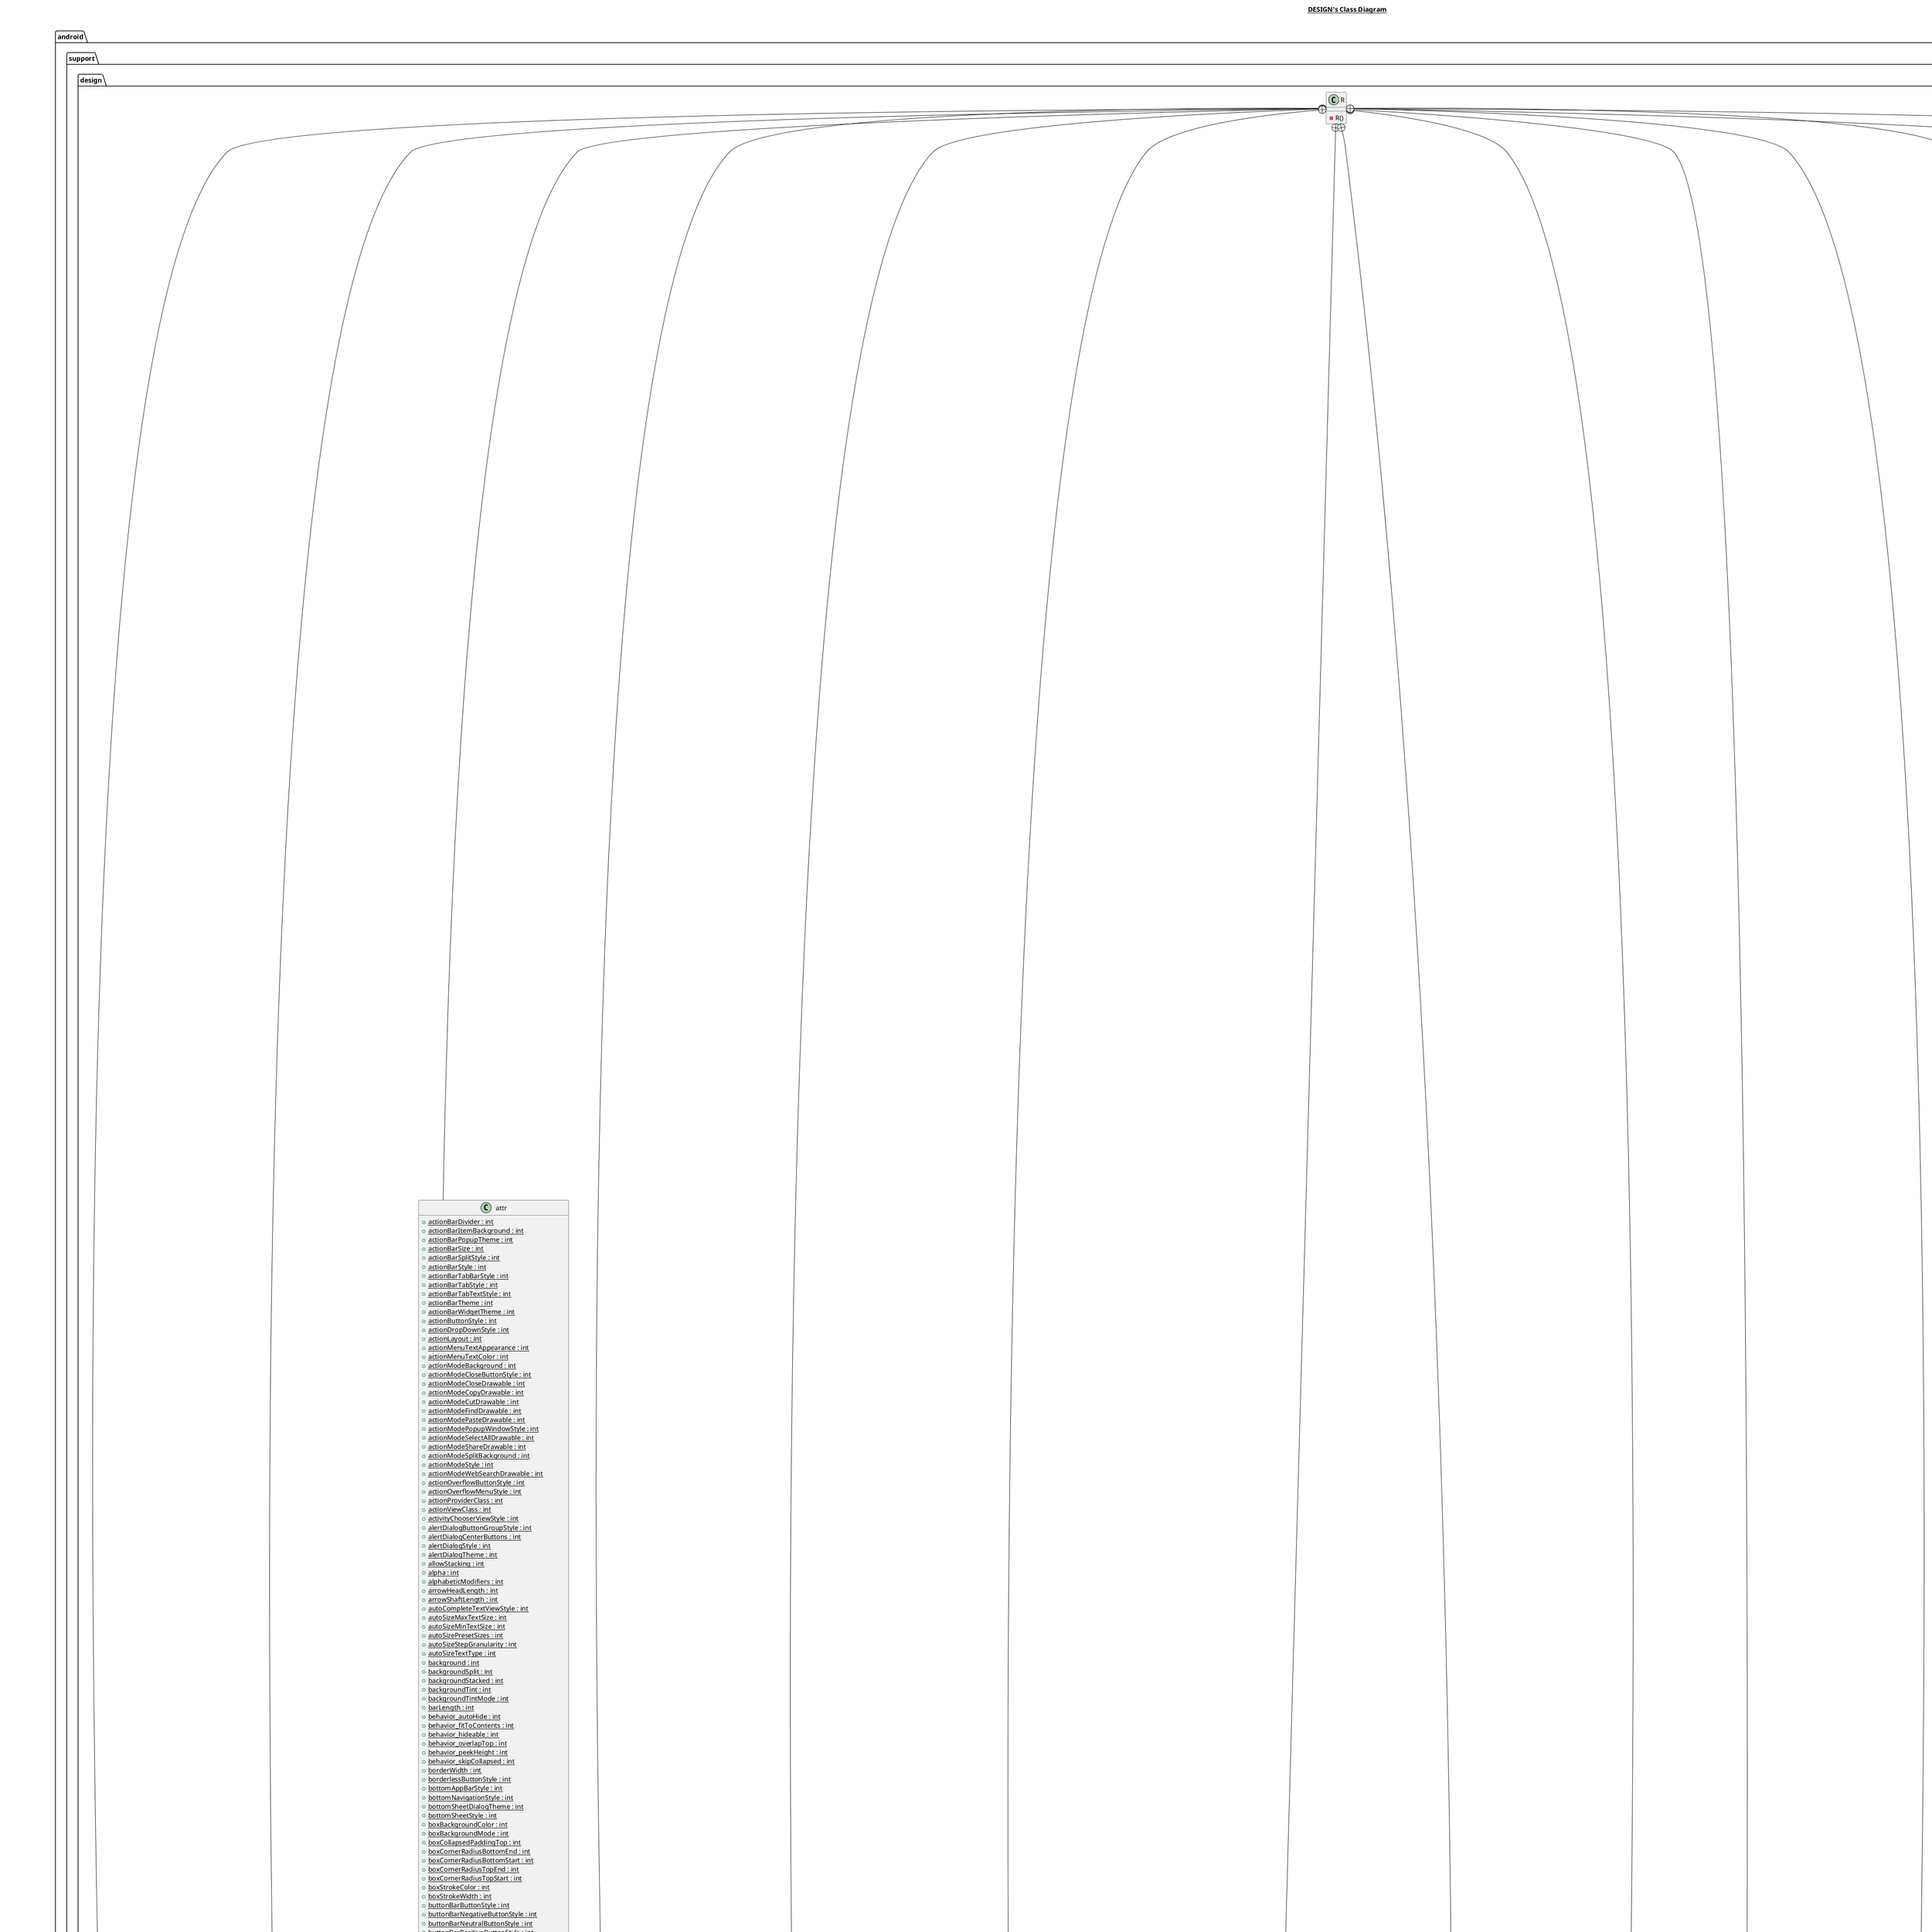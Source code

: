 @startuml

title __DESIGN's Class Diagram__\n

  package android.support.design {
    class R {
        - R()
    }
  }
  

  package android.support.design {
    class anim {
        {static} + abc_fade_in : int
        {static} + abc_fade_out : int
        {static} + abc_grow_fade_in_from_bottom : int
        {static} + abc_popup_enter : int
        {static} + abc_popup_exit : int
        {static} + abc_shrink_fade_out_from_bottom : int
        {static} + abc_slide_in_bottom : int
        {static} + abc_slide_in_top : int
        {static} + abc_slide_out_bottom : int
        {static} + abc_slide_out_top : int
        {static} + abc_tooltip_enter : int
        {static} + abc_tooltip_exit : int
        {static} + design_bottom_sheet_slide_in : int
        {static} + design_bottom_sheet_slide_out : int
        {static} + design_snackbar_in : int
        {static} + design_snackbar_out : int
        - anim()
    }
  }
  

  package android.support.design {
    class animator {
        {static} + design_appbar_state_list_animator : int
        {static} + design_fab_hide_motion_spec : int
        {static} + design_fab_show_motion_spec : int
        {static} + mtrl_btn_state_list_anim : int
        {static} + mtrl_btn_unelevated_state_list_anim : int
        {static} + mtrl_chip_state_list_anim : int
        {static} + mtrl_fab_hide_motion_spec : int
        {static} + mtrl_fab_show_motion_spec : int
        {static} + mtrl_fab_transformation_sheet_collapse_spec : int
        {static} + mtrl_fab_transformation_sheet_expand_spec : int
        - animator()
    }
  }
  

  package android.support.design {
    class attr {
        {static} + actionBarDivider : int
        {static} + actionBarItemBackground : int
        {static} + actionBarPopupTheme : int
        {static} + actionBarSize : int
        {static} + actionBarSplitStyle : int
        {static} + actionBarStyle : int
        {static} + actionBarTabBarStyle : int
        {static} + actionBarTabStyle : int
        {static} + actionBarTabTextStyle : int
        {static} + actionBarTheme : int
        {static} + actionBarWidgetTheme : int
        {static} + actionButtonStyle : int
        {static} + actionDropDownStyle : int
        {static} + actionLayout : int
        {static} + actionMenuTextAppearance : int
        {static} + actionMenuTextColor : int
        {static} + actionModeBackground : int
        {static} + actionModeCloseButtonStyle : int
        {static} + actionModeCloseDrawable : int
        {static} + actionModeCopyDrawable : int
        {static} + actionModeCutDrawable : int
        {static} + actionModeFindDrawable : int
        {static} + actionModePasteDrawable : int
        {static} + actionModePopupWindowStyle : int
        {static} + actionModeSelectAllDrawable : int
        {static} + actionModeShareDrawable : int
        {static} + actionModeSplitBackground : int
        {static} + actionModeStyle : int
        {static} + actionModeWebSearchDrawable : int
        {static} + actionOverflowButtonStyle : int
        {static} + actionOverflowMenuStyle : int
        {static} + actionProviderClass : int
        {static} + actionViewClass : int
        {static} + activityChooserViewStyle : int
        {static} + alertDialogButtonGroupStyle : int
        {static} + alertDialogCenterButtons : int
        {static} + alertDialogStyle : int
        {static} + alertDialogTheme : int
        {static} + allowStacking : int
        {static} + alpha : int
        {static} + alphabeticModifiers : int
        {static} + arrowHeadLength : int
        {static} + arrowShaftLength : int
        {static} + autoCompleteTextViewStyle : int
        {static} + autoSizeMaxTextSize : int
        {static} + autoSizeMinTextSize : int
        {static} + autoSizePresetSizes : int
        {static} + autoSizeStepGranularity : int
        {static} + autoSizeTextType : int
        {static} + background : int
        {static} + backgroundSplit : int
        {static} + backgroundStacked : int
        {static} + backgroundTint : int
        {static} + backgroundTintMode : int
        {static} + barLength : int
        {static} + behavior_autoHide : int
        {static} + behavior_fitToContents : int
        {static} + behavior_hideable : int
        {static} + behavior_overlapTop : int
        {static} + behavior_peekHeight : int
        {static} + behavior_skipCollapsed : int
        {static} + borderWidth : int
        {static} + borderlessButtonStyle : int
        {static} + bottomAppBarStyle : int
        {static} + bottomNavigationStyle : int
        {static} + bottomSheetDialogTheme : int
        {static} + bottomSheetStyle : int
        {static} + boxBackgroundColor : int
        {static} + boxBackgroundMode : int
        {static} + boxCollapsedPaddingTop : int
        {static} + boxCornerRadiusBottomEnd : int
        {static} + boxCornerRadiusBottomStart : int
        {static} + boxCornerRadiusTopEnd : int
        {static} + boxCornerRadiusTopStart : int
        {static} + boxStrokeColor : int
        {static} + boxStrokeWidth : int
        {static} + buttonBarButtonStyle : int
        {static} + buttonBarNegativeButtonStyle : int
        {static} + buttonBarNeutralButtonStyle : int
        {static} + buttonBarPositiveButtonStyle : int
        {static} + buttonBarStyle : int
        {static} + buttonGravity : int
        {static} + buttonIconDimen : int
        {static} + buttonPanelSideLayout : int
        {static} + buttonStyle : int
        {static} + buttonStyleSmall : int
        {static} + buttonTint : int
        {static} + buttonTintMode : int
        {static} + cardBackgroundColor : int
        {static} + cardCornerRadius : int
        {static} + cardElevation : int
        {static} + cardMaxElevation : int
        {static} + cardPreventCornerOverlap : int
        {static} + cardUseCompatPadding : int
        {static} + cardViewStyle : int
        {static} + checkboxStyle : int
        {static} + checkedChip : int
        {static} + checkedIcon : int
        {static} + checkedIconEnabled : int
        {static} + checkedIconVisible : int
        {static} + checkedTextViewStyle : int
        {static} + chipBackgroundColor : int
        {static} + chipCornerRadius : int
        {static} + chipEndPadding : int
        {static} + chipGroupStyle : int
        {static} + chipIcon : int
        {static} + chipIconEnabled : int
        {static} + chipIconSize : int
        {static} + chipIconTint : int
        {static} + chipIconVisible : int
        {static} + chipMinHeight : int
        {static} + chipSpacing : int
        {static} + chipSpacingHorizontal : int
        {static} + chipSpacingVertical : int
        {static} + chipStandaloneStyle : int
        {static} + chipStartPadding : int
        {static} + chipStrokeColor : int
        {static} + chipStrokeWidth : int
        {static} + chipStyle : int
        {static} + closeIcon : int
        {static} + closeIconEnabled : int
        {static} + closeIconEndPadding : int
        {static} + closeIconSize : int
        {static} + closeIconStartPadding : int
        {static} + closeIconTint : int
        {static} + closeIconVisible : int
        {static} + closeItemLayout : int
        {static} + collapseContentDescription : int
        {static} + collapseIcon : int
        {static} + collapsedTitleGravity : int
        {static} + collapsedTitleTextAppearance : int
        {static} + color : int
        {static} + colorAccent : int
        {static} + colorBackgroundFloating : int
        {static} + colorButtonNormal : int
        {static} + colorControlActivated : int
        {static} + colorControlHighlight : int
        {static} + colorControlNormal : int
        {static} + colorError : int
        {static} + colorPrimary : int
        {static} + colorPrimaryDark : int
        {static} + colorSecondary : int
        {static} + colorSwitchThumbNormal : int
        {static} + commitIcon : int
        {static} + contentDescription : int
        {static} + contentInsetEnd : int
        {static} + contentInsetEndWithActions : int
        {static} + contentInsetLeft : int
        {static} + contentInsetRight : int
        {static} + contentInsetStart : int
        {static} + contentInsetStartWithNavigation : int
        {static} + contentPadding : int
        {static} + contentPaddingBottom : int
        {static} + contentPaddingLeft : int
        {static} + contentPaddingRight : int
        {static} + contentPaddingTop : int
        {static} + contentScrim : int
        {static} + controlBackground : int
        {static} + coordinatorLayoutStyle : int
        {static} + cornerRadius : int
        {static} + counterEnabled : int
        {static} + counterMaxLength : int
        {static} + counterOverflowTextAppearance : int
        {static} + counterTextAppearance : int
        {static} + customNavigationLayout : int
        {static} + defaultQueryHint : int
        {static} + dialogCornerRadius : int
        {static} + dialogPreferredPadding : int
        {static} + dialogTheme : int
        {static} + displayOptions : int
        {static} + divider : int
        {static} + dividerHorizontal : int
        {static} + dividerPadding : int
        {static} + dividerVertical : int
        {static} + drawableSize : int
        {static} + drawerArrowStyle : int
        {static} + dropDownListViewStyle : int
        {static} + dropdownListPreferredItemHeight : int
        {static} + editTextBackground : int
        {static} + editTextColor : int
        {static} + editTextStyle : int
        {static} + elevation : int
        {static} + enforceMaterialTheme : int
        {static} + enforceTextAppearance : int
        {static} + errorEnabled : int
        {static} + errorTextAppearance : int
        {static} + expandActivityOverflowButtonDrawable : int
        {static} + expanded : int
        {static} + expandedTitleGravity : int
        {static} + expandedTitleMargin : int
        {static} + expandedTitleMarginBottom : int
        {static} + expandedTitleMarginEnd : int
        {static} + expandedTitleMarginStart : int
        {static} + expandedTitleMarginTop : int
        {static} + expandedTitleTextAppearance : int
        {static} + fabAlignmentMode : int
        {static} + fabCradleMargin : int
        {static} + fabCradleRoundedCornerRadius : int
        {static} + fabCradleVerticalOffset : int
        {static} + fabCustomSize : int
        {static} + fabSize : int
        {static} + fastScrollEnabled : int
        {static} + fastScrollHorizontalThumbDrawable : int
        {static} + fastScrollHorizontalTrackDrawable : int
        {static} + fastScrollVerticalThumbDrawable : int
        {static} + fastScrollVerticalTrackDrawable : int
        {static} + firstBaselineToTopHeight : int
        {static} + floatingActionButtonStyle : int
        {static} + font : int
        {static} + fontFamily : int
        {static} + fontProviderAuthority : int
        {static} + fontProviderCerts : int
        {static} + fontProviderFetchStrategy : int
        {static} + fontProviderFetchTimeout : int
        {static} + fontProviderPackage : int
        {static} + fontProviderQuery : int
        {static} + fontStyle : int
        {static} + fontVariationSettings : int
        {static} + fontWeight : int
        {static} + foregroundInsidePadding : int
        {static} + gapBetweenBars : int
        {static} + goIcon : int
        {static} + headerLayout : int
        {static} + height : int
        {static} + helperText : int
        {static} + helperTextEnabled : int
        {static} + helperTextTextAppearance : int
        {static} + hideMotionSpec : int
        {static} + hideOnContentScroll : int
        {static} + hideOnScroll : int
        {static} + hintAnimationEnabled : int
        {static} + hintEnabled : int
        {static} + hintTextAppearance : int
        {static} + homeAsUpIndicator : int
        {static} + homeLayout : int
        {static} + hoveredFocusedTranslationZ : int
        {static} + icon : int
        {static} + iconEndPadding : int
        {static} + iconGravity : int
        {static} + iconPadding : int
        {static} + iconSize : int
        {static} + iconStartPadding : int
        {static} + iconTint : int
        {static} + iconTintMode : int
        {static} + iconifiedByDefault : int
        {static} + imageButtonStyle : int
        {static} + indeterminateProgressStyle : int
        {static} + initialActivityCount : int
        {static} + insetForeground : int
        {static} + isLightTheme : int
        {static} + itemBackground : int
        {static} + itemHorizontalPadding : int
        {static} + itemHorizontalTranslationEnabled : int
        {static} + itemIconPadding : int
        {static} + itemIconSize : int
        {static} + itemIconTint : int
        {static} + itemPadding : int
        {static} + itemSpacing : int
        {static} + itemTextAppearance : int
        {static} + itemTextAppearanceActive : int
        {static} + itemTextAppearanceInactive : int
        {static} + itemTextColor : int
        {static} + keylines : int
        {static} + labelVisibilityMode : int
        {static} + lastBaselineToBottomHeight : int
        {static} + layout : int
        {static} + layoutManager : int
        {static} + layout_anchor : int
        {static} + layout_anchorGravity : int
        {static} + layout_behavior : int
        {static} + layout_collapseMode : int
        {static} + layout_collapseParallaxMultiplier : int
        {static} + layout_dodgeInsetEdges : int
        {static} + layout_insetEdge : int
        {static} + layout_keyline : int
        {static} + layout_scrollFlags : int
        {static} + layout_scrollInterpolator : int
        {static} + liftOnScroll : int
        {static} + lineHeight : int
        {static} + lineSpacing : int
        {static} + listChoiceBackgroundIndicator : int
        {static} + listDividerAlertDialog : int
        {static} + listItemLayout : int
        {static} + listLayout : int
        {static} + listMenuViewStyle : int
        {static} + listPopupWindowStyle : int
        {static} + listPreferredItemHeight : int
        {static} + listPreferredItemHeightLarge : int
        {static} + listPreferredItemHeightSmall : int
        {static} + listPreferredItemPaddingLeft : int
        {static} + listPreferredItemPaddingRight : int
        {static} + logo : int
        {static} + logoDescription : int
        {static} + materialButtonStyle : int
        {static} + materialCardViewStyle : int
        {static} + maxActionInlineWidth : int
        {static} + maxButtonHeight : int
        {static} + maxImageSize : int
        {static} + measureWithLargestChild : int
        {static} + menu : int
        {static} + multiChoiceItemLayout : int
        {static} + navigationContentDescription : int
        {static} + navigationIcon : int
        {static} + navigationMode : int
        {static} + navigationViewStyle : int
        {static} + numericModifiers : int
        {static} + overlapAnchor : int
        {static} + paddingBottomNoButtons : int
        {static} + paddingEnd : int
        {static} + paddingStart : int
        {static} + paddingTopNoTitle : int
        {static} + panelBackground : int
        {static} + panelMenuListTheme : int
        {static} + panelMenuListWidth : int
        {static} + passwordToggleContentDescription : int
        {static} + passwordToggleDrawable : int
        {static} + passwordToggleEnabled : int
        {static} + passwordToggleTint : int
        {static} + passwordToggleTintMode : int
        {static} + popupMenuStyle : int
        {static} + popupTheme : int
        {static} + popupWindowStyle : int
        {static} + preserveIconSpacing : int
        {static} + pressedTranslationZ : int
        {static} + progressBarPadding : int
        {static} + progressBarStyle : int
        {static} + queryBackground : int
        {static} + queryHint : int
        {static} + radioButtonStyle : int
        {static} + ratingBarStyle : int
        {static} + ratingBarStyleIndicator : int
        {static} + ratingBarStyleSmall : int
        {static} + reverseLayout : int
        {static} + rippleColor : int
        {static} + scrimAnimationDuration : int
        {static} + scrimBackground : int
        {static} + scrimVisibleHeightTrigger : int
        {static} + searchHintIcon : int
        {static} + searchIcon : int
        {static} + searchViewStyle : int
        {static} + seekBarStyle : int
        {static} + selectableItemBackground : int
        {static} + selectableItemBackgroundBorderless : int
        {static} + showAsAction : int
        {static} + showDividers : int
        {static} + showMotionSpec : int
        {static} + showText : int
        {static} + showTitle : int
        {static} + singleChoiceItemLayout : int
        {static} + singleLine : int
        {static} + singleSelection : int
        {static} + snackbarButtonStyle : int
        {static} + snackbarStyle : int
        {static} + spanCount : int
        {static} + spinBars : int
        {static} + spinnerDropDownItemStyle : int
        {static} + spinnerStyle : int
        {static} + splitTrack : int
        {static} + srcCompat : int
        {static} + stackFromEnd : int
        {static} + state_above_anchor : int
        {static} + state_collapsed : int
        {static} + state_collapsible : int
        {static} + state_liftable : int
        {static} + state_lifted : int
        {static} + statusBarBackground : int
        {static} + statusBarScrim : int
        {static} + strokeColor : int
        {static} + strokeWidth : int
        {static} + subMenuArrow : int
        {static} + submitBackground : int
        {static} + subtitle : int
        {static} + subtitleTextAppearance : int
        {static} + subtitleTextColor : int
        {static} + subtitleTextStyle : int
        {static} + suggestionRowLayout : int
        {static} + switchMinWidth : int
        {static} + switchPadding : int
        {static} + switchStyle : int
        {static} + switchTextAppearance : int
        {static} + tabBackground : int
        {static} + tabContentStart : int
        {static} + tabGravity : int
        {static} + tabIconTint : int
        {static} + tabIconTintMode : int
        {static} + tabIndicator : int
        {static} + tabIndicatorAnimationDuration : int
        {static} + tabIndicatorColor : int
        {static} + tabIndicatorFullWidth : int
        {static} + tabIndicatorGravity : int
        {static} + tabIndicatorHeight : int
        {static} + tabInlineLabel : int
        {static} + tabMaxWidth : int
        {static} + tabMinWidth : int
        {static} + tabMode : int
        {static} + tabPadding : int
        {static} + tabPaddingBottom : int
        {static} + tabPaddingEnd : int
        {static} + tabPaddingStart : int
        {static} + tabPaddingTop : int
        {static} + tabRippleColor : int
        {static} + tabSelectedTextColor : int
        {static} + tabStyle : int
        {static} + tabTextAppearance : int
        {static} + tabTextColor : int
        {static} + tabUnboundedRipple : int
        {static} + textAllCaps : int
        {static} + textAppearanceBody1 : int
        {static} + textAppearanceBody2 : int
        {static} + textAppearanceButton : int
        {static} + textAppearanceCaption : int
        {static} + textAppearanceHeadline1 : int
        {static} + textAppearanceHeadline2 : int
        {static} + textAppearanceHeadline3 : int
        {static} + textAppearanceHeadline4 : int
        {static} + textAppearanceHeadline5 : int
        {static} + textAppearanceHeadline6 : int
        {static} + textAppearanceLargePopupMenu : int
        {static} + textAppearanceListItem : int
        {static} + textAppearanceListItemSecondary : int
        {static} + textAppearanceListItemSmall : int
        {static} + textAppearanceOverline : int
        {static} + textAppearancePopupMenuHeader : int
        {static} + textAppearanceSearchResultSubtitle : int
        {static} + textAppearanceSearchResultTitle : int
        {static} + textAppearanceSmallPopupMenu : int
        {static} + textAppearanceSubtitle1 : int
        {static} + textAppearanceSubtitle2 : int
        {static} + textColorAlertDialogListItem : int
        {static} + textColorSearchUrl : int
        {static} + textEndPadding : int
        {static} + textInputStyle : int
        {static} + textStartPadding : int
        {static} + theme : int
        {static} + thickness : int
        {static} + thumbTextPadding : int
        {static} + thumbTint : int
        {static} + thumbTintMode : int
        {static} + tickMark : int
        {static} + tickMarkTint : int
        {static} + tickMarkTintMode : int
        {static} + tint : int
        {static} + tintMode : int
        {static} + title : int
        {static} + titleEnabled : int
        {static} + titleMargin : int
        {static} + titleMarginBottom : int
        {static} + titleMarginEnd : int
        {static} + titleMarginStart : int
        {static} + titleMarginTop : int
        {static} + titleMargins : int
        {static} + titleTextAppearance : int
        {static} + titleTextColor : int
        {static} + titleTextStyle : int
        {static} + toolbarId : int
        {static} + toolbarNavigationButtonStyle : int
        {static} + toolbarStyle : int
        {static} + tooltipForegroundColor : int
        {static} + tooltipFrameBackground : int
        {static} + tooltipText : int
        {static} + track : int
        {static} + trackTint : int
        {static} + trackTintMode : int
        {static} + ttcIndex : int
        {static} + useCompatPadding : int
        {static} + viewInflaterClass : int
        {static} + voiceIcon : int
        {static} + windowActionBar : int
        {static} + windowActionBarOverlay : int
        {static} + windowActionModeOverlay : int
        {static} + windowFixedHeightMajor : int
        {static} + windowFixedHeightMinor : int
        {static} + windowFixedWidthMajor : int
        {static} + windowFixedWidthMinor : int
        {static} + windowMinWidthMajor : int
        {static} + windowMinWidthMinor : int
        {static} + windowNoTitle : int
        - attr()
    }
  }
  

  package android.support.design {
    class bool {
        {static} + abc_action_bar_embed_tabs : int
        {static} + abc_allow_stacked_button_bar : int
        {static} + abc_config_actionMenuItemAllCaps : int
        {static} + mtrl_btn_textappearance_all_caps : int
        - bool()
    }
  }
  

  package android.support.design {
    class color {
        {static} + abc_background_cache_hint_selector_material_dark : int
        {static} + abc_background_cache_hint_selector_material_light : int
        {static} + abc_btn_colored_borderless_text_material : int
        {static} + abc_btn_colored_text_material : int
        {static} + abc_color_highlight_material : int
        {static} + abc_hint_foreground_material_dark : int
        {static} + abc_hint_foreground_material_light : int
        {static} + abc_input_method_navigation_guard : int
        {static} + abc_primary_text_disable_only_material_dark : int
        {static} + abc_primary_text_disable_only_material_light : int
        {static} + abc_primary_text_material_dark : int
        {static} + abc_primary_text_material_light : int
        {static} + abc_search_url_text : int
        {static} + abc_search_url_text_normal : int
        {static} + abc_search_url_text_pressed : int
        {static} + abc_search_url_text_selected : int
        {static} + abc_secondary_text_material_dark : int
        {static} + abc_secondary_text_material_light : int
        {static} + abc_tint_btn_checkable : int
        {static} + abc_tint_default : int
        {static} + abc_tint_edittext : int
        {static} + abc_tint_seek_thumb : int
        {static} + abc_tint_spinner : int
        {static} + abc_tint_switch_track : int
        {static} + accent_material_dark : int
        {static} + accent_material_light : int
        {static} + background_floating_material_dark : int
        {static} + background_floating_material_light : int
        {static} + background_material_dark : int
        {static} + background_material_light : int
        {static} + bright_foreground_disabled_material_dark : int
        {static} + bright_foreground_disabled_material_light : int
        {static} + bright_foreground_inverse_material_dark : int
        {static} + bright_foreground_inverse_material_light : int
        {static} + bright_foreground_material_dark : int
        {static} + bright_foreground_material_light : int
        {static} + button_material_dark : int
        {static} + button_material_light : int
        {static} + cardview_dark_background : int
        {static} + cardview_light_background : int
        {static} + cardview_shadow_end_color : int
        {static} + cardview_shadow_start_color : int
        {static} + design_bottom_navigation_shadow_color : int
        {static} + design_default_color_primary : int
        {static} + design_default_color_primary_dark : int
        {static} + design_error : int
        {static} + design_fab_shadow_end_color : int
        {static} + design_fab_shadow_mid_color : int
        {static} + design_fab_shadow_start_color : int
        {static} + design_fab_stroke_end_inner_color : int
        {static} + design_fab_stroke_end_outer_color : int
        {static} + design_fab_stroke_top_inner_color : int
        {static} + design_fab_stroke_top_outer_color : int
        {static} + design_snackbar_background_color : int
        {static} + design_tint_password_toggle : int
        {static} + dim_foreground_disabled_material_dark : int
        {static} + dim_foreground_disabled_material_light : int
        {static} + dim_foreground_material_dark : int
        {static} + dim_foreground_material_light : int
        {static} + error_color_material_dark : int
        {static} + error_color_material_light : int
        {static} + foreground_material_dark : int
        {static} + foreground_material_light : int
        {static} + highlighted_text_material_dark : int
        {static} + highlighted_text_material_light : int
        {static} + material_blue_grey_800 : int
        {static} + material_blue_grey_900 : int
        {static} + material_blue_grey_950 : int
        {static} + material_deep_teal_200 : int
        {static} + material_deep_teal_500 : int
        {static} + material_grey_100 : int
        {static} + material_grey_300 : int
        {static} + material_grey_50 : int
        {static} + material_grey_600 : int
        {static} + material_grey_800 : int
        {static} + material_grey_850 : int
        {static} + material_grey_900 : int
        {static} + mtrl_bottom_nav_colored_item_tint : int
        {static} + mtrl_bottom_nav_item_tint : int
        {static} + mtrl_btn_bg_color_disabled : int
        {static} + mtrl_btn_bg_color_selector : int
        {static} + mtrl_btn_ripple_color : int
        {static} + mtrl_btn_stroke_color_selector : int
        {static} + mtrl_btn_text_btn_ripple_color : int
        {static} + mtrl_btn_text_color_disabled : int
        {static} + mtrl_btn_text_color_selector : int
        {static} + mtrl_btn_transparent_bg_color : int
        {static} + mtrl_chip_background_color : int
        {static} + mtrl_chip_close_icon_tint : int
        {static} + mtrl_chip_ripple_color : int
        {static} + mtrl_chip_text_color : int
        {static} + mtrl_fab_ripple_color : int
        {static} + mtrl_scrim_color : int
        {static} + mtrl_tabs_colored_ripple_color : int
        {static} + mtrl_tabs_icon_color_selector : int
        {static} + mtrl_tabs_icon_color_selector_colored : int
        {static} + mtrl_tabs_legacy_text_color_selector : int
        {static} + mtrl_tabs_ripple_color : int
        {static} + mtrl_text_btn_text_color_selector : int
        {static} + mtrl_textinput_default_box_stroke_color : int
        {static} + mtrl_textinput_disabled_color : int
        {static} + mtrl_textinput_filled_box_default_background_color : int
        {static} + mtrl_textinput_hovered_box_stroke_color : int
        {static} + notification_action_color_filter : int
        {static} + notification_icon_bg_color : int
        {static} + primary_dark_material_dark : int
        {static} + primary_dark_material_light : int
        {static} + primary_material_dark : int
        {static} + primary_material_light : int
        {static} + primary_text_default_material_dark : int
        {static} + primary_text_default_material_light : int
        {static} + primary_text_disabled_material_dark : int
        {static} + primary_text_disabled_material_light : int
        {static} + ripple_material_dark : int
        {static} + ripple_material_light : int
        {static} + secondary_text_default_material_dark : int
        {static} + secondary_text_default_material_light : int
        {static} + secondary_text_disabled_material_dark : int
        {static} + secondary_text_disabled_material_light : int
        {static} + switch_thumb_disabled_material_dark : int
        {static} + switch_thumb_disabled_material_light : int
        {static} + switch_thumb_material_dark : int
        {static} + switch_thumb_material_light : int
        {static} + switch_thumb_normal_material_dark : int
        {static} + switch_thumb_normal_material_light : int
        {static} + tooltip_background_dark : int
        {static} + tooltip_background_light : int
        - color()
    }
  }
  

  package android.support.design {
    class dimen {
        {static} + abc_action_bar_content_inset_material : int
        {static} + abc_action_bar_content_inset_with_nav : int
        {static} + abc_action_bar_default_height_material : int
        {static} + abc_action_bar_default_padding_end_material : int
        {static} + abc_action_bar_default_padding_start_material : int
        {static} + abc_action_bar_elevation_material : int
        {static} + abc_action_bar_icon_vertical_padding_material : int
        {static} + abc_action_bar_overflow_padding_end_material : int
        {static} + abc_action_bar_overflow_padding_start_material : int
        {static} + abc_action_bar_stacked_max_height : int
        {static} + abc_action_bar_stacked_tab_max_width : int
        {static} + abc_action_bar_subtitle_bottom_margin_material : int
        {static} + abc_action_bar_subtitle_top_margin_material : int
        {static} + abc_action_button_min_height_material : int
        {static} + abc_action_button_min_width_material : int
        {static} + abc_action_button_min_width_overflow_material : int
        {static} + abc_alert_dialog_button_bar_height : int
        {static} + abc_alert_dialog_button_dimen : int
        {static} + abc_button_inset_horizontal_material : int
        {static} + abc_button_inset_vertical_material : int
        {static} + abc_button_padding_horizontal_material : int
        {static} + abc_button_padding_vertical_material : int
        {static} + abc_cascading_menus_min_smallest_width : int
        {static} + abc_config_prefDialogWidth : int
        {static} + abc_control_corner_material : int
        {static} + abc_control_inset_material : int
        {static} + abc_control_padding_material : int
        {static} + abc_dialog_corner_radius_material : int
        {static} + abc_dialog_fixed_height_major : int
        {static} + abc_dialog_fixed_height_minor : int
        {static} + abc_dialog_fixed_width_major : int
        {static} + abc_dialog_fixed_width_minor : int
        {static} + abc_dialog_list_padding_bottom_no_buttons : int
        {static} + abc_dialog_list_padding_top_no_title : int
        {static} + abc_dialog_min_width_major : int
        {static} + abc_dialog_min_width_minor : int
        {static} + abc_dialog_padding_material : int
        {static} + abc_dialog_padding_top_material : int
        {static} + abc_dialog_title_divider_material : int
        {static} + abc_disabled_alpha_material_dark : int
        {static} + abc_disabled_alpha_material_light : int
        {static} + abc_dropdownitem_icon_width : int
        {static} + abc_dropdownitem_text_padding_left : int
        {static} + abc_dropdownitem_text_padding_right : int
        {static} + abc_edit_text_inset_bottom_material : int
        {static} + abc_edit_text_inset_horizontal_material : int
        {static} + abc_edit_text_inset_top_material : int
        {static} + abc_floating_window_z : int
        {static} + abc_list_item_padding_horizontal_material : int
        {static} + abc_panel_menu_list_width : int
        {static} + abc_progress_bar_height_material : int
        {static} + abc_search_view_preferred_height : int
        {static} + abc_search_view_preferred_width : int
        {static} + abc_seekbar_track_background_height_material : int
        {static} + abc_seekbar_track_progress_height_material : int
        {static} + abc_select_dialog_padding_start_material : int
        {static} + abc_switch_padding : int
        {static} + abc_text_size_body_1_material : int
        {static} + abc_text_size_body_2_material : int
        {static} + abc_text_size_button_material : int
        {static} + abc_text_size_caption_material : int
        {static} + abc_text_size_display_1_material : int
        {static} + abc_text_size_display_2_material : int
        {static} + abc_text_size_display_3_material : int
        {static} + abc_text_size_display_4_material : int
        {static} + abc_text_size_headline_material : int
        {static} + abc_text_size_large_material : int
        {static} + abc_text_size_medium_material : int
        {static} + abc_text_size_menu_header_material : int
        {static} + abc_text_size_menu_material : int
        {static} + abc_text_size_small_material : int
        {static} + abc_text_size_subhead_material : int
        {static} + abc_text_size_subtitle_material_toolbar : int
        {static} + abc_text_size_title_material : int
        {static} + abc_text_size_title_material_toolbar : int
        {static} + cardview_compat_inset_shadow : int
        {static} + cardview_default_elevation : int
        {static} + cardview_default_radius : int
        {static} + compat_button_inset_horizontal_material : int
        {static} + compat_button_inset_vertical_material : int
        {static} + compat_button_padding_horizontal_material : int
        {static} + compat_button_padding_vertical_material : int
        {static} + compat_control_corner_material : int
        {static} + compat_notification_large_icon_max_height : int
        {static} + compat_notification_large_icon_max_width : int
        {static} + design_appbar_elevation : int
        {static} + design_bottom_navigation_active_item_max_width : int
        {static} + design_bottom_navigation_active_item_min_width : int
        {static} + design_bottom_navigation_active_text_size : int
        {static} + design_bottom_navigation_elevation : int
        {static} + design_bottom_navigation_height : int
        {static} + design_bottom_navigation_icon_size : int
        {static} + design_bottom_navigation_item_max_width : int
        {static} + design_bottom_navigation_item_min_width : int
        {static} + design_bottom_navigation_margin : int
        {static} + design_bottom_navigation_shadow_height : int
        {static} + design_bottom_navigation_text_size : int
        {static} + design_bottom_sheet_modal_elevation : int
        {static} + design_bottom_sheet_peek_height_min : int
        {static} + design_fab_border_width : int
        {static} + design_fab_elevation : int
        {static} + design_fab_image_size : int
        {static} + design_fab_size_mini : int
        {static} + design_fab_size_normal : int
        {static} + design_fab_translation_z_hovered_focused : int
        {static} + design_fab_translation_z_pressed : int
        {static} + design_navigation_elevation : int
        {static} + design_navigation_icon_padding : int
        {static} + design_navigation_icon_size : int
        {static} + design_navigation_item_horizontal_padding : int
        {static} + design_navigation_item_icon_padding : int
        {static} + design_navigation_max_width : int
        {static} + design_navigation_padding_bottom : int
        {static} + design_navigation_separator_vertical_padding : int
        {static} + design_snackbar_action_inline_max_width : int
        {static} + design_snackbar_background_corner_radius : int
        {static} + design_snackbar_elevation : int
        {static} + design_snackbar_extra_spacing_horizontal : int
        {static} + design_snackbar_max_width : int
        {static} + design_snackbar_min_width : int
        {static} + design_snackbar_padding_horizontal : int
        {static} + design_snackbar_padding_vertical : int
        {static} + design_snackbar_padding_vertical_2lines : int
        {static} + design_snackbar_text_size : int
        {static} + design_tab_max_width : int
        {static} + design_tab_scrollable_min_width : int
        {static} + design_tab_text_size : int
        {static} + design_tab_text_size_2line : int
        {static} + design_textinput_caption_translate_y : int
        {static} + disabled_alpha_material_dark : int
        {static} + disabled_alpha_material_light : int
        {static} + fastscroll_default_thickness : int
        {static} + fastscroll_margin : int
        {static} + fastscroll_minimum_range : int
        {static} + highlight_alpha_material_colored : int
        {static} + highlight_alpha_material_dark : int
        {static} + highlight_alpha_material_light : int
        {static} + hint_alpha_material_dark : int
        {static} + hint_alpha_material_light : int
        {static} + hint_pressed_alpha_material_dark : int
        {static} + hint_pressed_alpha_material_light : int
        {static} + item_touch_helper_max_drag_scroll_per_frame : int
        {static} + item_touch_helper_swipe_escape_max_velocity : int
        {static} + item_touch_helper_swipe_escape_velocity : int
        {static} + mtrl_bottomappbar_fabOffsetEndMode : int
        {static} + mtrl_bottomappbar_fab_cradle_margin : int
        {static} + mtrl_bottomappbar_fab_cradle_rounded_corner_radius : int
        {static} + mtrl_bottomappbar_fab_cradle_vertical_offset : int
        {static} + mtrl_bottomappbar_height : int
        {static} + mtrl_btn_corner_radius : int
        {static} + mtrl_btn_dialog_btn_min_width : int
        {static} + mtrl_btn_disabled_elevation : int
        {static} + mtrl_btn_disabled_z : int
        {static} + mtrl_btn_elevation : int
        {static} + mtrl_btn_focused_z : int
        {static} + mtrl_btn_hovered_z : int
        {static} + mtrl_btn_icon_btn_padding_left : int
        {static} + mtrl_btn_icon_padding : int
        {static} + mtrl_btn_inset : int
        {static} + mtrl_btn_letter_spacing : int
        {static} + mtrl_btn_padding_bottom : int
        {static} + mtrl_btn_padding_left : int
        {static} + mtrl_btn_padding_right : int
        {static} + mtrl_btn_padding_top : int
        {static} + mtrl_btn_pressed_z : int
        {static} + mtrl_btn_stroke_size : int
        {static} + mtrl_btn_text_btn_icon_padding : int
        {static} + mtrl_btn_text_btn_padding_left : int
        {static} + mtrl_btn_text_btn_padding_right : int
        {static} + mtrl_btn_text_size : int
        {static} + mtrl_btn_z : int
        {static} + mtrl_card_elevation : int
        {static} + mtrl_card_spacing : int
        {static} + mtrl_chip_pressed_translation_z : int
        {static} + mtrl_chip_text_size : int
        {static} + mtrl_fab_elevation : int
        {static} + mtrl_fab_translation_z_hovered_focused : int
        {static} + mtrl_fab_translation_z_pressed : int
        {static} + mtrl_navigation_elevation : int
        {static} + mtrl_navigation_item_horizontal_padding : int
        {static} + mtrl_navigation_item_icon_padding : int
        {static} + mtrl_snackbar_background_corner_radius : int
        {static} + mtrl_snackbar_margin : int
        {static} + mtrl_textinput_box_bottom_offset : int
        {static} + mtrl_textinput_box_corner_radius_medium : int
        {static} + mtrl_textinput_box_corner_radius_small : int
        {static} + mtrl_textinput_box_label_cutout_padding : int
        {static} + mtrl_textinput_box_padding_end : int
        {static} + mtrl_textinput_box_stroke_width_default : int
        {static} + mtrl_textinput_box_stroke_width_focused : int
        {static} + mtrl_textinput_outline_box_expanded_padding : int
        {static} + mtrl_toolbar_default_height : int
        {static} + notification_action_icon_size : int
        {static} + notification_action_text_size : int
        {static} + notification_big_circle_margin : int
        {static} + notification_content_margin_start : int
        {static} + notification_large_icon_height : int
        {static} + notification_large_icon_width : int
        {static} + notification_main_column_padding_top : int
        {static} + notification_media_narrow_margin : int
        {static} + notification_right_icon_size : int
        {static} + notification_right_side_padding_top : int
        {static} + notification_small_icon_background_padding : int
        {static} + notification_small_icon_size_as_large : int
        {static} + notification_subtext_size : int
        {static} + notification_top_pad : int
        {static} + notification_top_pad_large_text : int
        {static} + tooltip_corner_radius : int
        {static} + tooltip_horizontal_padding : int
        {static} + tooltip_margin : int
        {static} + tooltip_precise_anchor_extra_offset : int
        {static} + tooltip_precise_anchor_threshold : int
        {static} + tooltip_vertical_padding : int
        {static} + tooltip_y_offset_non_touch : int
        {static} + tooltip_y_offset_touch : int
        - dimen()
    }
  }
  

  package android.support.design {
    class drawable {
        {static} + abc_ab_share_pack_mtrl_alpha : int
        {static} + abc_action_bar_item_background_material : int
        {static} + abc_btn_borderless_material : int
        {static} + abc_btn_check_material : int
        {static} + abc_btn_check_to_on_mtrl_000 : int
        {static} + abc_btn_check_to_on_mtrl_015 : int
        {static} + abc_btn_colored_material : int
        {static} + abc_btn_default_mtrl_shape : int
        {static} + abc_btn_radio_material : int
        {static} + abc_btn_radio_to_on_mtrl_000 : int
        {static} + abc_btn_radio_to_on_mtrl_015 : int
        {static} + abc_btn_switch_to_on_mtrl_00001 : int
        {static} + abc_btn_switch_to_on_mtrl_00012 : int
        {static} + abc_cab_background_internal_bg : int
        {static} + abc_cab_background_top_material : int
        {static} + abc_cab_background_top_mtrl_alpha : int
        {static} + abc_control_background_material : int
        {static} + abc_dialog_material_background : int
        {static} + abc_edit_text_material : int
        {static} + abc_ic_ab_back_material : int
        {static} + abc_ic_arrow_drop_right_black_24dp : int
        {static} + abc_ic_clear_material : int
        {static} + abc_ic_commit_search_api_mtrl_alpha : int
        {static} + abc_ic_go_search_api_material : int
        {static} + abc_ic_menu_copy_mtrl_am_alpha : int
        {static} + abc_ic_menu_cut_mtrl_alpha : int
        {static} + abc_ic_menu_overflow_material : int
        {static} + abc_ic_menu_paste_mtrl_am_alpha : int
        {static} + abc_ic_menu_selectall_mtrl_alpha : int
        {static} + abc_ic_menu_share_mtrl_alpha : int
        {static} + abc_ic_search_api_material : int
        {static} + abc_ic_star_black_16dp : int
        {static} + abc_ic_star_black_36dp : int
        {static} + abc_ic_star_black_48dp : int
        {static} + abc_ic_star_half_black_16dp : int
        {static} + abc_ic_star_half_black_36dp : int
        {static} + abc_ic_star_half_black_48dp : int
        {static} + abc_ic_voice_search_api_material : int
        {static} + abc_item_background_holo_dark : int
        {static} + abc_item_background_holo_light : int
        {static} + abc_list_divider_material : int
        {static} + abc_list_divider_mtrl_alpha : int
        {static} + abc_list_focused_holo : int
        {static} + abc_list_longpressed_holo : int
        {static} + abc_list_pressed_holo_dark : int
        {static} + abc_list_pressed_holo_light : int
        {static} + abc_list_selector_background_transition_holo_dark : int
        {static} + abc_list_selector_background_transition_holo_light : int
        {static} + abc_list_selector_disabled_holo_dark : int
        {static} + abc_list_selector_disabled_holo_light : int
        {static} + abc_list_selector_holo_dark : int
        {static} + abc_list_selector_holo_light : int
        {static} + abc_menu_hardkey_panel_mtrl_mult : int
        {static} + abc_popup_background_mtrl_mult : int
        {static} + abc_ratingbar_indicator_material : int
        {static} + abc_ratingbar_material : int
        {static} + abc_ratingbar_small_material : int
        {static} + abc_scrubber_control_off_mtrl_alpha : int
        {static} + abc_scrubber_control_to_pressed_mtrl_000 : int
        {static} + abc_scrubber_control_to_pressed_mtrl_005 : int
        {static} + abc_scrubber_primary_mtrl_alpha : int
        {static} + abc_scrubber_track_mtrl_alpha : int
        {static} + abc_seekbar_thumb_material : int
        {static} + abc_seekbar_tick_mark_material : int
        {static} + abc_seekbar_track_material : int
        {static} + abc_spinner_mtrl_am_alpha : int
        {static} + abc_spinner_textfield_background_material : int
        {static} + abc_switch_thumb_material : int
        {static} + abc_switch_track_mtrl_alpha : int
        {static} + abc_tab_indicator_material : int
        {static} + abc_tab_indicator_mtrl_alpha : int
        {static} + abc_text_cursor_material : int
        {static} + abc_text_select_handle_left_mtrl_dark : int
        {static} + abc_text_select_handle_left_mtrl_light : int
        {static} + abc_text_select_handle_middle_mtrl_dark : int
        {static} + abc_text_select_handle_middle_mtrl_light : int
        {static} + abc_text_select_handle_right_mtrl_dark : int
        {static} + abc_text_select_handle_right_mtrl_light : int
        {static} + abc_textfield_activated_mtrl_alpha : int
        {static} + abc_textfield_default_mtrl_alpha : int
        {static} + abc_textfield_search_activated_mtrl_alpha : int
        {static} + abc_textfield_search_default_mtrl_alpha : int
        {static} + abc_textfield_search_material : int
        {static} + abc_vector_test : int
        {static} + avd_hide_password : int
        {static} + avd_show_password : int
        {static} + design_bottom_navigation_item_background : int
        {static} + design_fab_background : int
        {static} + design_ic_visibility : int
        {static} + design_ic_visibility_off : int
        {static} + design_password_eye : int
        {static} + design_snackbar_background : int
        {static} + ic_mtrl_chip_checked_black : int
        {static} + ic_mtrl_chip_checked_circle : int
        {static} + ic_mtrl_chip_close_circle : int
        {static} + mtrl_snackbar_background : int
        {static} + mtrl_tabs_default_indicator : int
        {static} + navigation_empty_icon : int
        {static} + notification_action_background : int
        {static} + notification_bg : int
        {static} + notification_bg_low : int
        {static} + notification_bg_low_normal : int
        {static} + notification_bg_low_pressed : int
        {static} + notification_bg_normal : int
        {static} + notification_bg_normal_pressed : int
        {static} + notification_icon_background : int
        {static} + notification_template_icon_bg : int
        {static} + notification_template_icon_low_bg : int
        {static} + notification_tile_bg : int
        {static} + notify_panel_notification_icon_bg : int
        {static} + tooltip_frame_dark : int
        {static} + tooltip_frame_light : int
        - drawable()
    }
  }
  

  package android.support.design {
    class id {
        {static} + action_bar : int
        {static} + action_bar_activity_content : int
        {static} + action_bar_container : int
        {static} + action_bar_root : int
        {static} + action_bar_spinner : int
        {static} + action_bar_subtitle : int
        {static} + action_bar_title : int
        {static} + action_container : int
        {static} + action_context_bar : int
        {static} + action_divider : int
        {static} + action_image : int
        {static} + action_menu_divider : int
        {static} + action_menu_presenter : int
        {static} + action_mode_bar : int
        {static} + action_mode_bar_stub : int
        {static} + action_mode_close_button : int
        {static} + action_text : int
        {static} + actions : int
        {static} + activity_chooser_view_content : int
        {static} + add : int
        {static} + alertTitle : int
        {static} + async : int
        {static} + auto : int
        {static} + blocking : int
        {static} + bottom : int
        {static} + buttonPanel : int
        {static} + center : int
        {static} + checkbox : int
        {static} + chronometer : int
        {static} + container : int
        {static} + content : int
        {static} + contentPanel : int
        {static} + coordinator : int
        {static} + custom : int
        {static} + customPanel : int
        {static} + decor_content_parent : int
        {static} + default_activity_button : int
        {static} + design_bottom_sheet : int
        {static} + design_menu_item_action_area : int
        {static} + design_menu_item_action_area_stub : int
        {static} + design_menu_item_text : int
        {static} + design_navigation_view : int
        {static} + edit_query : int
        {static} + end : int
        {static} + expand_activities_button : int
        {static} + expanded_menu : int
        {static} + fill : int
        {static} + filled : int
        {static} + fixed : int
        {static} + forever : int
        {static} + ghost_view : int
        {static} + group_divider : int
        {static} + home : int
        {static} + icon : int
        {static} + icon_group : int
        {static} + image : int
        {static} + info : int
        {static} + italic : int
        {static} + item_touch_helper_previous_elevation : int
        {static} + labeled : int
        {static} + largeLabel : int
        {static} + left : int
        {static} + line1 : int
        {static} + line3 : int
        {static} + listMode : int
        {static} + list_item : int
        {static} + masked : int
        {static} + message : int
        {static} + mini : int
        {static} + mtrl_child_content_container : int
        {static} + mtrl_internal_children_alpha_tag : int
        {static} + multiply : int
        {static} + navigation_header_container : int
        {static} + none : int
        {static} + normal : int
        {static} + notification_background : int
        {static} + notification_main_column : int
        {static} + notification_main_column_container : int
        {static} + outline : int
        {static} + parallax : int
        {static} + parentPanel : int
        {static} + parent_matrix : int
        {static} + pin : int
        {static} + progress_circular : int
        {static} + progress_horizontal : int
        {static} + radio : int
        {static} + right : int
        {static} + right_icon : int
        {static} + right_side : int
        {static} + save_image_matrix : int
        {static} + save_non_transition_alpha : int
        {static} + save_scale_type : int
        {static} + screen : int
        {static} + scrollIndicatorDown : int
        {static} + scrollIndicatorUp : int
        {static} + scrollView : int
        {static} + scrollable : int
        {static} + search_badge : int
        {static} + search_bar : int
        {static} + search_button : int
        {static} + search_close_btn : int
        {static} + search_edit_frame : int
        {static} + search_go_btn : int
        {static} + search_mag_icon : int
        {static} + search_plate : int
        {static} + search_src_text : int
        {static} + search_voice_btn : int
        {static} + select_dialog_listview : int
        {static} + selected : int
        {static} + shortcut : int
        {static} + smallLabel : int
        {static} + snackbar_action : int
        {static} + snackbar_text : int
        {static} + spacer : int
        {static} + split_action_bar : int
        {static} + src_atop : int
        {static} + src_in : int
        {static} + src_over : int
        {static} + start : int
        {static} + stretch : int
        {static} + submenuarrow : int
        {static} + submit_area : int
        {static} + tabMode : int
        {static} + tag_transition_group : int
        {static} + tag_unhandled_key_event_manager : int
        {static} + tag_unhandled_key_listeners : int
        {static} + text : int
        {static} + text2 : int
        {static} + textSpacerNoButtons : int
        {static} + textSpacerNoTitle : int
        {static} + text_input_password_toggle : int
        {static} + textinput_counter : int
        {static} + textinput_error : int
        {static} + textinput_helper_text : int
        {static} + time : int
        {static} + title : int
        {static} + titleDividerNoCustom : int
        {static} + title_template : int
        {static} + top : int
        {static} + topPanel : int
        {static} + touch_outside : int
        {static} + transition_current_scene : int
        {static} + transition_layout_save : int
        {static} + transition_position : int
        {static} + transition_scene_layoutid_cache : int
        {static} + transition_transform : int
        {static} + uniform : int
        {static} + unlabeled : int
        {static} + up : int
        {static} + view_offset_helper : int
        {static} + visible : int
        {static} + wrap_content : int
        - id()
    }
  }
  

  package android.support.design {
    class integer {
        {static} + abc_config_activityDefaultDur : int
        {static} + abc_config_activityShortDur : int
        {static} + app_bar_elevation_anim_duration : int
        {static} + bottom_sheet_slide_duration : int
        {static} + cancel_button_image_alpha : int
        {static} + config_tooltipAnimTime : int
        {static} + design_snackbar_text_max_lines : int
        {static} + design_tab_indicator_anim_duration_ms : int
        {static} + hide_password_duration : int
        {static} + mtrl_btn_anim_delay_ms : int
        {static} + mtrl_btn_anim_duration_ms : int
        {static} + mtrl_chip_anim_duration : int
        {static} + mtrl_tab_indicator_anim_duration_ms : int
        {static} + show_password_duration : int
        {static} + status_bar_notification_info_maxnum : int
        - integer()
    }
  }
  

  package android.support.design {
    class interpolator {
        {static} + mtrl_fast_out_linear_in : int
        {static} + mtrl_fast_out_slow_in : int
        {static} + mtrl_linear : int
        {static} + mtrl_linear_out_slow_in : int
        - interpolator()
    }
  }
  

  package android.support.design {
    class layout {
        {static} + abc_action_bar_title_item : int
        {static} + abc_action_bar_up_container : int
        {static} + abc_action_menu_item_layout : int
        {static} + abc_action_menu_layout : int
        {static} + abc_action_mode_bar : int
        {static} + abc_action_mode_close_item_material : int
        {static} + abc_activity_chooser_view : int
        {static} + abc_activity_chooser_view_list_item : int
        {static} + abc_alert_dialog_button_bar_material : int
        {static} + abc_alert_dialog_material : int
        {static} + abc_alert_dialog_title_material : int
        {static} + abc_cascading_menu_item_layout : int
        {static} + abc_dialog_title_material : int
        {static} + abc_expanded_menu_layout : int
        {static} + abc_list_menu_item_checkbox : int
        {static} + abc_list_menu_item_icon : int
        {static} + abc_list_menu_item_layout : int
        {static} + abc_list_menu_item_radio : int
        {static} + abc_popup_menu_header_item_layout : int
        {static} + abc_popup_menu_item_layout : int
        {static} + abc_screen_content_include : int
        {static} + abc_screen_simple : int
        {static} + abc_screen_simple_overlay_action_mode : int
        {static} + abc_screen_toolbar : int
        {static} + abc_search_dropdown_item_icons_2line : int
        {static} + abc_search_view : int
        {static} + abc_select_dialog_material : int
        {static} + abc_tooltip : int
        {static} + design_bottom_navigation_item : int
        {static} + design_bottom_sheet_dialog : int
        {static} + design_layout_snackbar : int
        {static} + design_layout_snackbar_include : int
        {static} + design_layout_tab_icon : int
        {static} + design_layout_tab_text : int
        {static} + design_menu_item_action_area : int
        {static} + design_navigation_item : int
        {static} + design_navigation_item_header : int
        {static} + design_navigation_item_separator : int
        {static} + design_navigation_item_subheader : int
        {static} + design_navigation_menu : int
        {static} + design_navigation_menu_item : int
        {static} + design_text_input_password_icon : int
        {static} + mtrl_layout_snackbar : int
        {static} + mtrl_layout_snackbar_include : int
        {static} + notification_action : int
        {static} + notification_action_tombstone : int
        {static} + notification_template_custom_big : int
        {static} + notification_template_icon_group : int
        {static} + notification_template_part_chronometer : int
        {static} + notification_template_part_time : int
        {static} + select_dialog_item_material : int
        {static} + select_dialog_multichoice_material : int
        {static} + select_dialog_singlechoice_material : int
        {static} + support_simple_spinner_dropdown_item : int
        - layout()
    }
  }
  

  package android.support.design {
    class string {
        {static} + abc_action_bar_home_description : int
        {static} + abc_action_bar_up_description : int
        {static} + abc_action_menu_overflow_description : int
        {static} + abc_action_mode_done : int
        {static} + abc_activity_chooser_view_see_all : int
        {static} + abc_activitychooserview_choose_application : int
        {static} + abc_capital_off : int
        {static} + abc_capital_on : int
        {static} + abc_font_family_body_1_material : int
        {static} + abc_font_family_body_2_material : int
        {static} + abc_font_family_button_material : int
        {static} + abc_font_family_caption_material : int
        {static} + abc_font_family_display_1_material : int
        {static} + abc_font_family_display_2_material : int
        {static} + abc_font_family_display_3_material : int
        {static} + abc_font_family_display_4_material : int
        {static} + abc_font_family_headline_material : int
        {static} + abc_font_family_menu_material : int
        {static} + abc_font_family_subhead_material : int
        {static} + abc_font_family_title_material : int
        {static} + abc_menu_alt_shortcut_label : int
        {static} + abc_menu_ctrl_shortcut_label : int
        {static} + abc_menu_delete_shortcut_label : int
        {static} + abc_menu_enter_shortcut_label : int
        {static} + abc_menu_function_shortcut_label : int
        {static} + abc_menu_meta_shortcut_label : int
        {static} + abc_menu_shift_shortcut_label : int
        {static} + abc_menu_space_shortcut_label : int
        {static} + abc_menu_sym_shortcut_label : int
        {static} + abc_prepend_shortcut_label : int
        {static} + abc_search_hint : int
        {static} + abc_searchview_description_clear : int
        {static} + abc_searchview_description_query : int
        {static} + abc_searchview_description_search : int
        {static} + abc_searchview_description_submit : int
        {static} + abc_searchview_description_voice : int
        {static} + abc_shareactionprovider_share_with : int
        {static} + abc_shareactionprovider_share_with_application : int
        {static} + abc_toolbar_collapse_description : int
        {static} + appbar_scrolling_view_behavior : int
        {static} + bottom_sheet_behavior : int
        {static} + character_counter_content_description : int
        {static} + character_counter_pattern : int
        {static} + fab_transformation_scrim_behavior : int
        {static} + fab_transformation_sheet_behavior : int
        {static} + hide_bottom_view_on_scroll_behavior : int
        {static} + mtrl_chip_close_icon_content_description : int
        {static} + password_toggle_content_description : int
        {static} + path_password_eye : int
        {static} + path_password_eye_mask_strike_through : int
        {static} + path_password_eye_mask_visible : int
        {static} + path_password_strike_through : int
        {static} + search_menu_title : int
        {static} + status_bar_notification_info_overflow : int
        - string()
    }
  }
  

  package android.support.design {
    class style {
        {static} + AlertDialog_AppCompat : int
        {static} + AlertDialog_AppCompat_Light : int
        {static} + Animation_AppCompat_Dialog : int
        {static} + Animation_AppCompat_DropDownUp : int
        {static} + Animation_AppCompat_Tooltip : int
        {static} + Animation_Design_BottomSheetDialog : int
        {static} + Base_AlertDialog_AppCompat : int
        {static} + Base_AlertDialog_AppCompat_Light : int
        {static} + Base_Animation_AppCompat_Dialog : int
        {static} + Base_Animation_AppCompat_DropDownUp : int
        {static} + Base_Animation_AppCompat_Tooltip : int
        {static} + Base_CardView : int
        {static} + Base_DialogWindowTitleBackground_AppCompat : int
        {static} + Base_DialogWindowTitle_AppCompat : int
        {static} + Base_TextAppearance_AppCompat : int
        {static} + Base_TextAppearance_AppCompat_Body1 : int
        {static} + Base_TextAppearance_AppCompat_Body2 : int
        {static} + Base_TextAppearance_AppCompat_Button : int
        {static} + Base_TextAppearance_AppCompat_Caption : int
        {static} + Base_TextAppearance_AppCompat_Display1 : int
        {static} + Base_TextAppearance_AppCompat_Display2 : int
        {static} + Base_TextAppearance_AppCompat_Display3 : int
        {static} + Base_TextAppearance_AppCompat_Display4 : int
        {static} + Base_TextAppearance_AppCompat_Headline : int
        {static} + Base_TextAppearance_AppCompat_Inverse : int
        {static} + Base_TextAppearance_AppCompat_Large : int
        {static} + Base_TextAppearance_AppCompat_Large_Inverse : int
        {static} + Base_TextAppearance_AppCompat_Light_Widget_PopupMenu_Large : int
        {static} + Base_TextAppearance_AppCompat_Light_Widget_PopupMenu_Small : int
        {static} + Base_TextAppearance_AppCompat_Medium : int
        {static} + Base_TextAppearance_AppCompat_Medium_Inverse : int
        {static} + Base_TextAppearance_AppCompat_Menu : int
        {static} + Base_TextAppearance_AppCompat_SearchResult : int
        {static} + Base_TextAppearance_AppCompat_SearchResult_Subtitle : int
        {static} + Base_TextAppearance_AppCompat_SearchResult_Title : int
        {static} + Base_TextAppearance_AppCompat_Small : int
        {static} + Base_TextAppearance_AppCompat_Small_Inverse : int
        {static} + Base_TextAppearance_AppCompat_Subhead : int
        {static} + Base_TextAppearance_AppCompat_Subhead_Inverse : int
        {static} + Base_TextAppearance_AppCompat_Title : int
        {static} + Base_TextAppearance_AppCompat_Title_Inverse : int
        {static} + Base_TextAppearance_AppCompat_Tooltip : int
        {static} + Base_TextAppearance_AppCompat_Widget_ActionBar_Menu : int
        {static} + Base_TextAppearance_AppCompat_Widget_ActionBar_Subtitle : int
        {static} + Base_TextAppearance_AppCompat_Widget_ActionBar_Subtitle_Inverse : int
        {static} + Base_TextAppearance_AppCompat_Widget_ActionBar_Title : int
        {static} + Base_TextAppearance_AppCompat_Widget_ActionBar_Title_Inverse : int
        {static} + Base_TextAppearance_AppCompat_Widget_ActionMode_Subtitle : int
        {static} + Base_TextAppearance_AppCompat_Widget_ActionMode_Title : int
        {static} + Base_TextAppearance_AppCompat_Widget_Button : int
        {static} + Base_TextAppearance_AppCompat_Widget_Button_Borderless_Colored : int
        {static} + Base_TextAppearance_AppCompat_Widget_Button_Colored : int
        {static} + Base_TextAppearance_AppCompat_Widget_Button_Inverse : int
        {static} + Base_TextAppearance_AppCompat_Widget_DropDownItem : int
        {static} + Base_TextAppearance_AppCompat_Widget_PopupMenu_Header : int
        {static} + Base_TextAppearance_AppCompat_Widget_PopupMenu_Large : int
        {static} + Base_TextAppearance_AppCompat_Widget_PopupMenu_Small : int
        {static} + Base_TextAppearance_AppCompat_Widget_Switch : int
        {static} + Base_TextAppearance_AppCompat_Widget_TextView_SpinnerItem : int
        {static} + Base_TextAppearance_Widget_AppCompat_ExpandedMenu_Item : int
        {static} + Base_TextAppearance_Widget_AppCompat_Toolbar_Subtitle : int
        {static} + Base_TextAppearance_Widget_AppCompat_Toolbar_Title : int
        {static} + Base_ThemeOverlay_AppCompat : int
        {static} + Base_ThemeOverlay_AppCompat_ActionBar : int
        {static} + Base_ThemeOverlay_AppCompat_Dark : int
        {static} + Base_ThemeOverlay_AppCompat_Dark_ActionBar : int
        {static} + Base_ThemeOverlay_AppCompat_Dialog : int
        {static} + Base_ThemeOverlay_AppCompat_Dialog_Alert : int
        {static} + Base_ThemeOverlay_AppCompat_Light : int
        {static} + Base_ThemeOverlay_MaterialComponents_Dialog : int
        {static} + Base_ThemeOverlay_MaterialComponents_Dialog_Alert : int
        {static} + Base_Theme_AppCompat : int
        {static} + Base_Theme_AppCompat_CompactMenu : int
        {static} + Base_Theme_AppCompat_Dialog : int
        {static} + Base_Theme_AppCompat_DialogWhenLarge : int
        {static} + Base_Theme_AppCompat_Dialog_Alert : int
        {static} + Base_Theme_AppCompat_Dialog_FixedSize : int
        {static} + Base_Theme_AppCompat_Dialog_MinWidth : int
        {static} + Base_Theme_AppCompat_Light : int
        {static} + Base_Theme_AppCompat_Light_DarkActionBar : int
        {static} + Base_Theme_AppCompat_Light_Dialog : int
        {static} + Base_Theme_AppCompat_Light_DialogWhenLarge : int
        {static} + Base_Theme_AppCompat_Light_Dialog_Alert : int
        {static} + Base_Theme_AppCompat_Light_Dialog_FixedSize : int
        {static} + Base_Theme_AppCompat_Light_Dialog_MinWidth : int
        {static} + Base_Theme_MaterialComponents : int
        {static} + Base_Theme_MaterialComponents_Bridge : int
        {static} + Base_Theme_MaterialComponents_CompactMenu : int
        {static} + Base_Theme_MaterialComponents_Dialog : int
        {static} + Base_Theme_MaterialComponents_DialogWhenLarge : int
        {static} + Base_Theme_MaterialComponents_Dialog_Alert : int
        {static} + Base_Theme_MaterialComponents_Dialog_FixedSize : int
        {static} + Base_Theme_MaterialComponents_Dialog_MinWidth : int
        {static} + Base_Theme_MaterialComponents_Light : int
        {static} + Base_Theme_MaterialComponents_Light_Bridge : int
        {static} + Base_Theme_MaterialComponents_Light_DarkActionBar : int
        {static} + Base_Theme_MaterialComponents_Light_DarkActionBar_Bridge : int
        {static} + Base_Theme_MaterialComponents_Light_Dialog : int
        {static} + Base_Theme_MaterialComponents_Light_DialogWhenLarge : int
        {static} + Base_Theme_MaterialComponents_Light_Dialog_Alert : int
        {static} + Base_Theme_MaterialComponents_Light_Dialog_FixedSize : int
        {static} + Base_Theme_MaterialComponents_Light_Dialog_MinWidth : int
        {static} + Base_V14_ThemeOverlay_MaterialComponents_Dialog : int
        {static} + Base_V14_ThemeOverlay_MaterialComponents_Dialog_Alert : int
        {static} + Base_V14_Theme_MaterialComponents : int
        {static} + Base_V14_Theme_MaterialComponents_Bridge : int
        {static} + Base_V14_Theme_MaterialComponents_Dialog : int
        {static} + Base_V14_Theme_MaterialComponents_Light : int
        {static} + Base_V14_Theme_MaterialComponents_Light_Bridge : int
        {static} + Base_V14_Theme_MaterialComponents_Light_DarkActionBar_Bridge : int
        {static} + Base_V14_Theme_MaterialComponents_Light_Dialog : int
        {static} + Base_V21_ThemeOverlay_AppCompat_Dialog : int
        {static} + Base_V21_Theme_AppCompat : int
        {static} + Base_V21_Theme_AppCompat_Dialog : int
        {static} + Base_V21_Theme_AppCompat_Light : int
        {static} + Base_V21_Theme_AppCompat_Light_Dialog : int
        {static} + Base_V22_Theme_AppCompat : int
        {static} + Base_V22_Theme_AppCompat_Light : int
        {static} + Base_V23_Theme_AppCompat : int
        {static} + Base_V23_Theme_AppCompat_Light : int
        {static} + Base_V26_Theme_AppCompat : int
        {static} + Base_V26_Theme_AppCompat_Light : int
        {static} + Base_V26_Widget_AppCompat_Toolbar : int
        {static} + Base_V28_Theme_AppCompat : int
        {static} + Base_V28_Theme_AppCompat_Light : int
        {static} + Base_V7_ThemeOverlay_AppCompat_Dialog : int
        {static} + Base_V7_Theme_AppCompat : int
        {static} + Base_V7_Theme_AppCompat_Dialog : int
        {static} + Base_V7_Theme_AppCompat_Light : int
        {static} + Base_V7_Theme_AppCompat_Light_Dialog : int
        {static} + Base_V7_Widget_AppCompat_AutoCompleteTextView : int
        {static} + Base_V7_Widget_AppCompat_EditText : int
        {static} + Base_V7_Widget_AppCompat_Toolbar : int
        {static} + Base_Widget_AppCompat_ActionBar : int
        {static} + Base_Widget_AppCompat_ActionBar_Solid : int
        {static} + Base_Widget_AppCompat_ActionBar_TabBar : int
        {static} + Base_Widget_AppCompat_ActionBar_TabText : int
        {static} + Base_Widget_AppCompat_ActionBar_TabView : int
        {static} + Base_Widget_AppCompat_ActionButton : int
        {static} + Base_Widget_AppCompat_ActionButton_CloseMode : int
        {static} + Base_Widget_AppCompat_ActionButton_Overflow : int
        {static} + Base_Widget_AppCompat_ActionMode : int
        {static} + Base_Widget_AppCompat_ActivityChooserView : int
        {static} + Base_Widget_AppCompat_AutoCompleteTextView : int
        {static} + Base_Widget_AppCompat_Button : int
        {static} + Base_Widget_AppCompat_ButtonBar : int
        {static} + Base_Widget_AppCompat_ButtonBar_AlertDialog : int
        {static} + Base_Widget_AppCompat_Button_Borderless : int
        {static} + Base_Widget_AppCompat_Button_Borderless_Colored : int
        {static} + Base_Widget_AppCompat_Button_ButtonBar_AlertDialog : int
        {static} + Base_Widget_AppCompat_Button_Colored : int
        {static} + Base_Widget_AppCompat_Button_Small : int
        {static} + Base_Widget_AppCompat_CompoundButton_CheckBox : int
        {static} + Base_Widget_AppCompat_CompoundButton_RadioButton : int
        {static} + Base_Widget_AppCompat_CompoundButton_Switch : int
        {static} + Base_Widget_AppCompat_DrawerArrowToggle : int
        {static} + Base_Widget_AppCompat_DrawerArrowToggle_Common : int
        {static} + Base_Widget_AppCompat_DropDownItem_Spinner : int
        {static} + Base_Widget_AppCompat_EditText : int
        {static} + Base_Widget_AppCompat_ImageButton : int
        {static} + Base_Widget_AppCompat_Light_ActionBar : int
        {static} + Base_Widget_AppCompat_Light_ActionBar_Solid : int
        {static} + Base_Widget_AppCompat_Light_ActionBar_TabBar : int
        {static} + Base_Widget_AppCompat_Light_ActionBar_TabText : int
        {static} + Base_Widget_AppCompat_Light_ActionBar_TabText_Inverse : int
        {static} + Base_Widget_AppCompat_Light_ActionBar_TabView : int
        {static} + Base_Widget_AppCompat_Light_PopupMenu : int
        {static} + Base_Widget_AppCompat_Light_PopupMenu_Overflow : int
        {static} + Base_Widget_AppCompat_ListMenuView : int
        {static} + Base_Widget_AppCompat_ListPopupWindow : int
        {static} + Base_Widget_AppCompat_ListView : int
        {static} + Base_Widget_AppCompat_ListView_DropDown : int
        {static} + Base_Widget_AppCompat_ListView_Menu : int
        {static} + Base_Widget_AppCompat_PopupMenu : int
        {static} + Base_Widget_AppCompat_PopupMenu_Overflow : int
        {static} + Base_Widget_AppCompat_PopupWindow : int
        {static} + Base_Widget_AppCompat_ProgressBar : int
        {static} + Base_Widget_AppCompat_ProgressBar_Horizontal : int
        {static} + Base_Widget_AppCompat_RatingBar : int
        {static} + Base_Widget_AppCompat_RatingBar_Indicator : int
        {static} + Base_Widget_AppCompat_RatingBar_Small : int
        {static} + Base_Widget_AppCompat_SearchView : int
        {static} + Base_Widget_AppCompat_SearchView_ActionBar : int
        {static} + Base_Widget_AppCompat_SeekBar : int
        {static} + Base_Widget_AppCompat_SeekBar_Discrete : int
        {static} + Base_Widget_AppCompat_Spinner : int
        {static} + Base_Widget_AppCompat_Spinner_Underlined : int
        {static} + Base_Widget_AppCompat_TextView_SpinnerItem : int
        {static} + Base_Widget_AppCompat_Toolbar : int
        {static} + Base_Widget_AppCompat_Toolbar_Button_Navigation : int
        {static} + Base_Widget_Design_TabLayout : int
        {static} + Base_Widget_MaterialComponents_Chip : int
        {static} + Base_Widget_MaterialComponents_TextInputEditText : int
        {static} + Base_Widget_MaterialComponents_TextInputLayout : int
        {static} + CardView : int
        {static} + CardView_Dark : int
        {static} + CardView_Light : int
        {static} + Platform_AppCompat : int
        {static} + Platform_AppCompat_Light : int
        {static} + Platform_MaterialComponents : int
        {static} + Platform_MaterialComponents_Dialog : int
        {static} + Platform_MaterialComponents_Light : int
        {static} + Platform_MaterialComponents_Light_Dialog : int
        {static} + Platform_ThemeOverlay_AppCompat : int
        {static} + Platform_ThemeOverlay_AppCompat_Dark : int
        {static} + Platform_ThemeOverlay_AppCompat_Light : int
        {static} + Platform_V21_AppCompat : int
        {static} + Platform_V21_AppCompat_Light : int
        {static} + Platform_V25_AppCompat : int
        {static} + Platform_V25_AppCompat_Light : int
        {static} + Platform_Widget_AppCompat_Spinner : int
        {static} + RtlOverlay_DialogWindowTitle_AppCompat : int
        {static} + RtlOverlay_Widget_AppCompat_ActionBar_TitleItem : int
        {static} + RtlOverlay_Widget_AppCompat_DialogTitle_Icon : int
        {static} + RtlOverlay_Widget_AppCompat_PopupMenuItem : int
        {static} + RtlOverlay_Widget_AppCompat_PopupMenuItem_InternalGroup : int
        {static} + RtlOverlay_Widget_AppCompat_PopupMenuItem_Shortcut : int
        {static} + RtlOverlay_Widget_AppCompat_PopupMenuItem_SubmenuArrow : int
        {static} + RtlOverlay_Widget_AppCompat_PopupMenuItem_Text : int
        {static} + RtlOverlay_Widget_AppCompat_PopupMenuItem_Title : int
        {static} + RtlOverlay_Widget_AppCompat_SearchView_MagIcon : int
        {static} + RtlOverlay_Widget_AppCompat_Search_DropDown : int
        {static} + RtlOverlay_Widget_AppCompat_Search_DropDown_Icon1 : int
        {static} + RtlOverlay_Widget_AppCompat_Search_DropDown_Icon2 : int
        {static} + RtlOverlay_Widget_AppCompat_Search_DropDown_Query : int
        {static} + RtlOverlay_Widget_AppCompat_Search_DropDown_Text : int
        {static} + RtlUnderlay_Widget_AppCompat_ActionButton : int
        {static} + RtlUnderlay_Widget_AppCompat_ActionButton_Overflow : int
        {static} + TextAppearance_AppCompat : int
        {static} + TextAppearance_AppCompat_Body1 : int
        {static} + TextAppearance_AppCompat_Body2 : int
        {static} + TextAppearance_AppCompat_Button : int
        {static} + TextAppearance_AppCompat_Caption : int
        {static} + TextAppearance_AppCompat_Display1 : int
        {static} + TextAppearance_AppCompat_Display2 : int
        {static} + TextAppearance_AppCompat_Display3 : int
        {static} + TextAppearance_AppCompat_Display4 : int
        {static} + TextAppearance_AppCompat_Headline : int
        {static} + TextAppearance_AppCompat_Inverse : int
        {static} + TextAppearance_AppCompat_Large : int
        {static} + TextAppearance_AppCompat_Large_Inverse : int
        {static} + TextAppearance_AppCompat_Light_SearchResult_Subtitle : int
        {static} + TextAppearance_AppCompat_Light_SearchResult_Title : int
        {static} + TextAppearance_AppCompat_Light_Widget_PopupMenu_Large : int
        {static} + TextAppearance_AppCompat_Light_Widget_PopupMenu_Small : int
        {static} + TextAppearance_AppCompat_Medium : int
        {static} + TextAppearance_AppCompat_Medium_Inverse : int
        {static} + TextAppearance_AppCompat_Menu : int
        {static} + TextAppearance_AppCompat_SearchResult_Subtitle : int
        {static} + TextAppearance_AppCompat_SearchResult_Title : int
        {static} + TextAppearance_AppCompat_Small : int
        {static} + TextAppearance_AppCompat_Small_Inverse : int
        {static} + TextAppearance_AppCompat_Subhead : int
        {static} + TextAppearance_AppCompat_Subhead_Inverse : int
        {static} + TextAppearance_AppCompat_Title : int
        {static} + TextAppearance_AppCompat_Title_Inverse : int
        {static} + TextAppearance_AppCompat_Tooltip : int
        {static} + TextAppearance_AppCompat_Widget_ActionBar_Menu : int
        {static} + TextAppearance_AppCompat_Widget_ActionBar_Subtitle : int
        {static} + TextAppearance_AppCompat_Widget_ActionBar_Subtitle_Inverse : int
        {static} + TextAppearance_AppCompat_Widget_ActionBar_Title : int
        {static} + TextAppearance_AppCompat_Widget_ActionBar_Title_Inverse : int
        {static} + TextAppearance_AppCompat_Widget_ActionMode_Subtitle : int
        {static} + TextAppearance_AppCompat_Widget_ActionMode_Subtitle_Inverse : int
        {static} + TextAppearance_AppCompat_Widget_ActionMode_Title : int
        {static} + TextAppearance_AppCompat_Widget_ActionMode_Title_Inverse : int
        {static} + TextAppearance_AppCompat_Widget_Button : int
        {static} + TextAppearance_AppCompat_Widget_Button_Borderless_Colored : int
        {static} + TextAppearance_AppCompat_Widget_Button_Colored : int
        {static} + TextAppearance_AppCompat_Widget_Button_Inverse : int
        {static} + TextAppearance_AppCompat_Widget_DropDownItem : int
        {static} + TextAppearance_AppCompat_Widget_PopupMenu_Header : int
        {static} + TextAppearance_AppCompat_Widget_PopupMenu_Large : int
        {static} + TextAppearance_AppCompat_Widget_PopupMenu_Small : int
        {static} + TextAppearance_AppCompat_Widget_Switch : int
        {static} + TextAppearance_AppCompat_Widget_TextView_SpinnerItem : int
        {static} + TextAppearance_Compat_Notification : int
        {static} + TextAppearance_Compat_Notification_Info : int
        {static} + TextAppearance_Compat_Notification_Line2 : int
        {static} + TextAppearance_Compat_Notification_Time : int
        {static} + TextAppearance_Compat_Notification_Title : int
        {static} + TextAppearance_Design_CollapsingToolbar_Expanded : int
        {static} + TextAppearance_Design_Counter : int
        {static} + TextAppearance_Design_Counter_Overflow : int
        {static} + TextAppearance_Design_Error : int
        {static} + TextAppearance_Design_HelperText : int
        {static} + TextAppearance_Design_Hint : int
        {static} + TextAppearance_Design_Snackbar_Message : int
        {static} + TextAppearance_Design_Tab : int
        {static} + TextAppearance_MaterialComponents_Body1 : int
        {static} + TextAppearance_MaterialComponents_Body2 : int
        {static} + TextAppearance_MaterialComponents_Button : int
        {static} + TextAppearance_MaterialComponents_Caption : int
        {static} + TextAppearance_MaterialComponents_Chip : int
        {static} + TextAppearance_MaterialComponents_Headline1 : int
        {static} + TextAppearance_MaterialComponents_Headline2 : int
        {static} + TextAppearance_MaterialComponents_Headline3 : int
        {static} + TextAppearance_MaterialComponents_Headline4 : int
        {static} + TextAppearance_MaterialComponents_Headline5 : int
        {static} + TextAppearance_MaterialComponents_Headline6 : int
        {static} + TextAppearance_MaterialComponents_Overline : int
        {static} + TextAppearance_MaterialComponents_Subtitle1 : int
        {static} + TextAppearance_MaterialComponents_Subtitle2 : int
        {static} + TextAppearance_MaterialComponents_Tab : int
        {static} + TextAppearance_Widget_AppCompat_ExpandedMenu_Item : int
        {static} + TextAppearance_Widget_AppCompat_Toolbar_Subtitle : int
        {static} + TextAppearance_Widget_AppCompat_Toolbar_Title : int
        {static} + ThemeOverlay_AppCompat : int
        {static} + ThemeOverlay_AppCompat_ActionBar : int
        {static} + ThemeOverlay_AppCompat_Dark : int
        {static} + ThemeOverlay_AppCompat_Dark_ActionBar : int
        {static} + ThemeOverlay_AppCompat_Dialog : int
        {static} + ThemeOverlay_AppCompat_Dialog_Alert : int
        {static} + ThemeOverlay_AppCompat_Light : int
        {static} + ThemeOverlay_MaterialComponents : int
        {static} + ThemeOverlay_MaterialComponents_ActionBar : int
        {static} + ThemeOverlay_MaterialComponents_Dark : int
        {static} + ThemeOverlay_MaterialComponents_Dark_ActionBar : int
        {static} + ThemeOverlay_MaterialComponents_Dialog : int
        {static} + ThemeOverlay_MaterialComponents_Dialog_Alert : int
        {static} + ThemeOverlay_MaterialComponents_Light : int
        {static} + ThemeOverlay_MaterialComponents_TextInputEditText : int
        {static} + ThemeOverlay_MaterialComponents_TextInputEditText_FilledBox : int
        {static} + ThemeOverlay_MaterialComponents_TextInputEditText_FilledBox_Dense : int
        {static} + ThemeOverlay_MaterialComponents_TextInputEditText_OutlinedBox : int
        {static} + ThemeOverlay_MaterialComponents_TextInputEditText_OutlinedBox_Dense : int
        {static} + Theme_AppCompat : int
        {static} + Theme_AppCompat_CompactMenu : int
        {static} + Theme_AppCompat_DayNight : int
        {static} + Theme_AppCompat_DayNight_DarkActionBar : int
        {static} + Theme_AppCompat_DayNight_Dialog : int
        {static} + Theme_AppCompat_DayNight_DialogWhenLarge : int
        {static} + Theme_AppCompat_DayNight_Dialog_Alert : int
        {static} + Theme_AppCompat_DayNight_Dialog_MinWidth : int
        {static} + Theme_AppCompat_DayNight_NoActionBar : int
        {static} + Theme_AppCompat_Dialog : int
        {static} + Theme_AppCompat_DialogWhenLarge : int
        {static} + Theme_AppCompat_Dialog_Alert : int
        {static} + Theme_AppCompat_Dialog_MinWidth : int
        {static} + Theme_AppCompat_Light : int
        {static} + Theme_AppCompat_Light_DarkActionBar : int
        {static} + Theme_AppCompat_Light_Dialog : int
        {static} + Theme_AppCompat_Light_DialogWhenLarge : int
        {static} + Theme_AppCompat_Light_Dialog_Alert : int
        {static} + Theme_AppCompat_Light_Dialog_MinWidth : int
        {static} + Theme_AppCompat_Light_NoActionBar : int
        {static} + Theme_AppCompat_NoActionBar : int
        {static} + Theme_Design : int
        {static} + Theme_Design_BottomSheetDialog : int
        {static} + Theme_Design_Light : int
        {static} + Theme_Design_Light_BottomSheetDialog : int
        {static} + Theme_Design_Light_NoActionBar : int
        {static} + Theme_Design_NoActionBar : int
        {static} + Theme_MaterialComponents : int
        {static} + Theme_MaterialComponents_BottomSheetDialog : int
        {static} + Theme_MaterialComponents_Bridge : int
        {static} + Theme_MaterialComponents_CompactMenu : int
        {static} + Theme_MaterialComponents_Dialog : int
        {static} + Theme_MaterialComponents_DialogWhenLarge : int
        {static} + Theme_MaterialComponents_Dialog_Alert : int
        {static} + Theme_MaterialComponents_Dialog_MinWidth : int
        {static} + Theme_MaterialComponents_Light : int
        {static} + Theme_MaterialComponents_Light_BottomSheetDialog : int
        {static} + Theme_MaterialComponents_Light_Bridge : int
        {static} + Theme_MaterialComponents_Light_DarkActionBar : int
        {static} + Theme_MaterialComponents_Light_DarkActionBar_Bridge : int
        {static} + Theme_MaterialComponents_Light_Dialog : int
        {static} + Theme_MaterialComponents_Light_DialogWhenLarge : int
        {static} + Theme_MaterialComponents_Light_Dialog_Alert : int
        {static} + Theme_MaterialComponents_Light_Dialog_MinWidth : int
        {static} + Theme_MaterialComponents_Light_NoActionBar : int
        {static} + Theme_MaterialComponents_Light_NoActionBar_Bridge : int
        {static} + Theme_MaterialComponents_NoActionBar : int
        {static} + Theme_MaterialComponents_NoActionBar_Bridge : int
        {static} + Widget_AppCompat_ActionBar : int
        {static} + Widget_AppCompat_ActionBar_Solid : int
        {static} + Widget_AppCompat_ActionBar_TabBar : int
        {static} + Widget_AppCompat_ActionBar_TabText : int
        {static} + Widget_AppCompat_ActionBar_TabView : int
        {static} + Widget_AppCompat_ActionButton : int
        {static} + Widget_AppCompat_ActionButton_CloseMode : int
        {static} + Widget_AppCompat_ActionButton_Overflow : int
        {static} + Widget_AppCompat_ActionMode : int
        {static} + Widget_AppCompat_ActivityChooserView : int
        {static} + Widget_AppCompat_AutoCompleteTextView : int
        {static} + Widget_AppCompat_Button : int
        {static} + Widget_AppCompat_ButtonBar : int
        {static} + Widget_AppCompat_ButtonBar_AlertDialog : int
        {static} + Widget_AppCompat_Button_Borderless : int
        {static} + Widget_AppCompat_Button_Borderless_Colored : int
        {static} + Widget_AppCompat_Button_ButtonBar_AlertDialog : int
        {static} + Widget_AppCompat_Button_Colored : int
        {static} + Widget_AppCompat_Button_Small : int
        {static} + Widget_AppCompat_CompoundButton_CheckBox : int
        {static} + Widget_AppCompat_CompoundButton_RadioButton : int
        {static} + Widget_AppCompat_CompoundButton_Switch : int
        {static} + Widget_AppCompat_DrawerArrowToggle : int
        {static} + Widget_AppCompat_DropDownItem_Spinner : int
        {static} + Widget_AppCompat_EditText : int
        {static} + Widget_AppCompat_ImageButton : int
        {static} + Widget_AppCompat_Light_ActionBar : int
        {static} + Widget_AppCompat_Light_ActionBar_Solid : int
        {static} + Widget_AppCompat_Light_ActionBar_Solid_Inverse : int
        {static} + Widget_AppCompat_Light_ActionBar_TabBar : int
        {static} + Widget_AppCompat_Light_ActionBar_TabBar_Inverse : int
        {static} + Widget_AppCompat_Light_ActionBar_TabText : int
        {static} + Widget_AppCompat_Light_ActionBar_TabText_Inverse : int
        {static} + Widget_AppCompat_Light_ActionBar_TabView : int
        {static} + Widget_AppCompat_Light_ActionBar_TabView_Inverse : int
        {static} + Widget_AppCompat_Light_ActionButton : int
        {static} + Widget_AppCompat_Light_ActionButton_CloseMode : int
        {static} + Widget_AppCompat_Light_ActionButton_Overflow : int
        {static} + Widget_AppCompat_Light_ActionMode_Inverse : int
        {static} + Widget_AppCompat_Light_ActivityChooserView : int
        {static} + Widget_AppCompat_Light_AutoCompleteTextView : int
        {static} + Widget_AppCompat_Light_DropDownItem_Spinner : int
        {static} + Widget_AppCompat_Light_ListPopupWindow : int
        {static} + Widget_AppCompat_Light_ListView_DropDown : int
        {static} + Widget_AppCompat_Light_PopupMenu : int
        {static} + Widget_AppCompat_Light_PopupMenu_Overflow : int
        {static} + Widget_AppCompat_Light_SearchView : int
        {static} + Widget_AppCompat_Light_Spinner_DropDown_ActionBar : int
        {static} + Widget_AppCompat_ListMenuView : int
        {static} + Widget_AppCompat_ListPopupWindow : int
        {static} + Widget_AppCompat_ListView : int
        {static} + Widget_AppCompat_ListView_DropDown : int
        {static} + Widget_AppCompat_ListView_Menu : int
        {static} + Widget_AppCompat_PopupMenu : int
        {static} + Widget_AppCompat_PopupMenu_Overflow : int
        {static} + Widget_AppCompat_PopupWindow : int
        {static} + Widget_AppCompat_ProgressBar : int
        {static} + Widget_AppCompat_ProgressBar_Horizontal : int
        {static} + Widget_AppCompat_RatingBar : int
        {static} + Widget_AppCompat_RatingBar_Indicator : int
        {static} + Widget_AppCompat_RatingBar_Small : int
        {static} + Widget_AppCompat_SearchView : int
        {static} + Widget_AppCompat_SearchView_ActionBar : int
        {static} + Widget_AppCompat_SeekBar : int
        {static} + Widget_AppCompat_SeekBar_Discrete : int
        {static} + Widget_AppCompat_Spinner : int
        {static} + Widget_AppCompat_Spinner_DropDown : int
        {static} + Widget_AppCompat_Spinner_DropDown_ActionBar : int
        {static} + Widget_AppCompat_Spinner_Underlined : int
        {static} + Widget_AppCompat_TextView_SpinnerItem : int
        {static} + Widget_AppCompat_Toolbar : int
        {static} + Widget_AppCompat_Toolbar_Button_Navigation : int
        {static} + Widget_Compat_NotificationActionContainer : int
        {static} + Widget_Compat_NotificationActionText : int
        {static} + Widget_Design_AppBarLayout : int
        {static} + Widget_Design_BottomNavigationView : int
        {static} + Widget_Design_BottomSheet_Modal : int
        {static} + Widget_Design_CollapsingToolbar : int
        {static} + Widget_Design_FloatingActionButton : int
        {static} + Widget_Design_NavigationView : int
        {static} + Widget_Design_ScrimInsetsFrameLayout : int
        {static} + Widget_Design_Snackbar : int
        {static} + Widget_Design_TabLayout : int
        {static} + Widget_Design_TextInputLayout : int
        {static} + Widget_MaterialComponents_BottomAppBar : int
        {static} + Widget_MaterialComponents_BottomAppBar_Colored : int
        {static} + Widget_MaterialComponents_BottomNavigationView : int
        {static} + Widget_MaterialComponents_BottomNavigationView_Colored : int
        {static} + Widget_MaterialComponents_BottomSheet_Modal : int
        {static} + Widget_MaterialComponents_Button : int
        {static} + Widget_MaterialComponents_Button_Icon : int
        {static} + Widget_MaterialComponents_Button_OutlinedButton : int
        {static} + Widget_MaterialComponents_Button_OutlinedButton_Icon : int
        {static} + Widget_MaterialComponents_Button_TextButton : int
        {static} + Widget_MaterialComponents_Button_TextButton_Dialog : int
        {static} + Widget_MaterialComponents_Button_TextButton_Dialog_Icon : int
        {static} + Widget_MaterialComponents_Button_TextButton_Icon : int
        {static} + Widget_MaterialComponents_Button_UnelevatedButton : int
        {static} + Widget_MaterialComponents_Button_UnelevatedButton_Icon : int
        {static} + Widget_MaterialComponents_CardView : int
        {static} + Widget_MaterialComponents_ChipGroup : int
        {static} + Widget_MaterialComponents_Chip_Action : int
        {static} + Widget_MaterialComponents_Chip_Choice : int
        {static} + Widget_MaterialComponents_Chip_Entry : int
        {static} + Widget_MaterialComponents_Chip_Filter : int
        {static} + Widget_MaterialComponents_FloatingActionButton : int
        {static} + Widget_MaterialComponents_NavigationView : int
        {static} + Widget_MaterialComponents_Snackbar : int
        {static} + Widget_MaterialComponents_Snackbar_FullWidth : int
        {static} + Widget_MaterialComponents_TabLayout : int
        {static} + Widget_MaterialComponents_TabLayout_Colored : int
        {static} + Widget_MaterialComponents_TextInputEditText_FilledBox : int
        {static} + Widget_MaterialComponents_TextInputEditText_FilledBox_Dense : int
        {static} + Widget_MaterialComponents_TextInputEditText_OutlinedBox : int
        {static} + Widget_MaterialComponents_TextInputEditText_OutlinedBox_Dense : int
        {static} + Widget_MaterialComponents_TextInputLayout_FilledBox : int
        {static} + Widget_MaterialComponents_TextInputLayout_FilledBox_Dense : int
        {static} + Widget_MaterialComponents_TextInputLayout_OutlinedBox : int
        {static} + Widget_MaterialComponents_TextInputLayout_OutlinedBox_Dense : int
        {static} + Widget_MaterialComponents_Toolbar : int
        {static} + Widget_Support_CoordinatorLayout : int
        - style()
    }
  }
  

  package android.support.design {
    class styleable {
        {static} + ActionBar : int[]
        {static} + ActionBar_background : int
        {static} + ActionBar_backgroundSplit : int
        {static} + ActionBar_backgroundStacked : int
        {static} + ActionBar_contentInsetEnd : int
        {static} + ActionBar_contentInsetEndWithActions : int
        {static} + ActionBar_contentInsetLeft : int
        {static} + ActionBar_contentInsetRight : int
        {static} + ActionBar_contentInsetStart : int
        {static} + ActionBar_contentInsetStartWithNavigation : int
        {static} + ActionBar_customNavigationLayout : int
        {static} + ActionBar_displayOptions : int
        {static} + ActionBar_divider : int
        {static} + ActionBar_elevation : int
        {static} + ActionBar_height : int
        {static} + ActionBar_hideOnContentScroll : int
        {static} + ActionBar_homeAsUpIndicator : int
        {static} + ActionBar_homeLayout : int
        {static} + ActionBar_icon : int
        {static} + ActionBar_indeterminateProgressStyle : int
        {static} + ActionBar_itemPadding : int
        {static} + ActionBar_logo : int
        {static} + ActionBar_navigationMode : int
        {static} + ActionBar_popupTheme : int
        {static} + ActionBar_progressBarPadding : int
        {static} + ActionBar_progressBarStyle : int
        {static} + ActionBar_subtitle : int
        {static} + ActionBar_subtitleTextStyle : int
        {static} + ActionBar_title : int
        {static} + ActionBar_titleTextStyle : int
        {static} + ActionBarLayout : int[]
        {static} + ActionBarLayout_android_layout_gravity : int
        {static} + ActionMenuItemView : int[]
        {static} + ActionMenuItemView_android_minWidth : int
        {static} + ActionMode : int[]
        {static} + ActionMode_background : int
        {static} + ActionMode_backgroundSplit : int
        {static} + ActionMode_closeItemLayout : int
        {static} + ActionMode_height : int
        {static} + ActionMode_subtitleTextStyle : int
        {static} + ActionMode_titleTextStyle : int
        {static} + ActivityChooserView : int[]
        {static} + ActivityChooserView_expandActivityOverflowButtonDrawable : int
        {static} + ActivityChooserView_initialActivityCount : int
        {static} + AlertDialog : int[]
        {static} + AlertDialog_android_layout : int
        {static} + AlertDialog_buttonIconDimen : int
        {static} + AlertDialog_buttonPanelSideLayout : int
        {static} + AlertDialog_listItemLayout : int
        {static} + AlertDialog_listLayout : int
        {static} + AlertDialog_multiChoiceItemLayout : int
        {static} + AlertDialog_showTitle : int
        {static} + AlertDialog_singleChoiceItemLayout : int
        {static} + AppBarLayout : int[]
        {static} + AppBarLayout_android_background : int
        {static} + AppBarLayout_android_touchscreenBlocksFocus : int
        {static} + AppBarLayout_android_keyboardNavigationCluster : int
        {static} + AppBarLayout_elevation : int
        {static} + AppBarLayout_expanded : int
        {static} + AppBarLayout_liftOnScroll : int
        {static} + AppBarLayoutStates : int[]
        {static} + AppBarLayoutStates_state_collapsed : int
        {static} + AppBarLayoutStates_state_collapsible : int
        {static} + AppBarLayoutStates_state_liftable : int
        {static} + AppBarLayoutStates_state_lifted : int
        {static} + AppBarLayout_Layout : int[]
        {static} + AppBarLayout_Layout_layout_scrollFlags : int
        {static} + AppBarLayout_Layout_layout_scrollInterpolator : int
        {static} + AppCompatImageView : int[]
        {static} + AppCompatImageView_android_src : int
        {static} + AppCompatImageView_srcCompat : int
        {static} + AppCompatImageView_tint : int
        {static} + AppCompatImageView_tintMode : int
        {static} + AppCompatSeekBar : int[]
        {static} + AppCompatSeekBar_android_thumb : int
        {static} + AppCompatSeekBar_tickMark : int
        {static} + AppCompatSeekBar_tickMarkTint : int
        {static} + AppCompatSeekBar_tickMarkTintMode : int
        {static} + AppCompatTextHelper : int[]
        {static} + AppCompatTextHelper_android_textAppearance : int
        {static} + AppCompatTextHelper_android_drawableTop : int
        {static} + AppCompatTextHelper_android_drawableBottom : int
        {static} + AppCompatTextHelper_android_drawableLeft : int
        {static} + AppCompatTextHelper_android_drawableRight : int
        {static} + AppCompatTextHelper_android_drawableStart : int
        {static} + AppCompatTextHelper_android_drawableEnd : int
        {static} + AppCompatTextView : int[]
        {static} + AppCompatTextView_android_textAppearance : int
        {static} + AppCompatTextView_autoSizeMaxTextSize : int
        {static} + AppCompatTextView_autoSizeMinTextSize : int
        {static} + AppCompatTextView_autoSizePresetSizes : int
        {static} + AppCompatTextView_autoSizeStepGranularity : int
        {static} + AppCompatTextView_autoSizeTextType : int
        {static} + AppCompatTextView_firstBaselineToTopHeight : int
        {static} + AppCompatTextView_fontFamily : int
        {static} + AppCompatTextView_lastBaselineToBottomHeight : int
        {static} + AppCompatTextView_lineHeight : int
        {static} + AppCompatTextView_textAllCaps : int
        {static} + AppCompatTheme : int[]
        {static} + AppCompatTheme_android_windowIsFloating : int
        {static} + AppCompatTheme_android_windowAnimationStyle : int
        {static} + AppCompatTheme_actionBarDivider : int
        {static} + AppCompatTheme_actionBarItemBackground : int
        {static} + AppCompatTheme_actionBarPopupTheme : int
        {static} + AppCompatTheme_actionBarSize : int
        {static} + AppCompatTheme_actionBarSplitStyle : int
        {static} + AppCompatTheme_actionBarStyle : int
        {static} + AppCompatTheme_actionBarTabBarStyle : int
        {static} + AppCompatTheme_actionBarTabStyle : int
        {static} + AppCompatTheme_actionBarTabTextStyle : int
        {static} + AppCompatTheme_actionBarTheme : int
        {static} + AppCompatTheme_actionBarWidgetTheme : int
        {static} + AppCompatTheme_actionButtonStyle : int
        {static} + AppCompatTheme_actionDropDownStyle : int
        {static} + AppCompatTheme_actionMenuTextAppearance : int
        {static} + AppCompatTheme_actionMenuTextColor : int
        {static} + AppCompatTheme_actionModeBackground : int
        {static} + AppCompatTheme_actionModeCloseButtonStyle : int
        {static} + AppCompatTheme_actionModeCloseDrawable : int
        {static} + AppCompatTheme_actionModeCopyDrawable : int
        {static} + AppCompatTheme_actionModeCutDrawable : int
        {static} + AppCompatTheme_actionModeFindDrawable : int
        {static} + AppCompatTheme_actionModePasteDrawable : int
        {static} + AppCompatTheme_actionModePopupWindowStyle : int
        {static} + AppCompatTheme_actionModeSelectAllDrawable : int
        {static} + AppCompatTheme_actionModeShareDrawable : int
        {static} + AppCompatTheme_actionModeSplitBackground : int
        {static} + AppCompatTheme_actionModeStyle : int
        {static} + AppCompatTheme_actionModeWebSearchDrawable : int
        {static} + AppCompatTheme_actionOverflowButtonStyle : int
        {static} + AppCompatTheme_actionOverflowMenuStyle : int
        {static} + AppCompatTheme_activityChooserViewStyle : int
        {static} + AppCompatTheme_alertDialogButtonGroupStyle : int
        {static} + AppCompatTheme_alertDialogCenterButtons : int
        {static} + AppCompatTheme_alertDialogStyle : int
        {static} + AppCompatTheme_alertDialogTheme : int
        {static} + AppCompatTheme_autoCompleteTextViewStyle : int
        {static} + AppCompatTheme_borderlessButtonStyle : int
        {static} + AppCompatTheme_buttonBarButtonStyle : int
        {static} + AppCompatTheme_buttonBarNegativeButtonStyle : int
        {static} + AppCompatTheme_buttonBarNeutralButtonStyle : int
        {static} + AppCompatTheme_buttonBarPositiveButtonStyle : int
        {static} + AppCompatTheme_buttonBarStyle : int
        {static} + AppCompatTheme_buttonStyle : int
        {static} + AppCompatTheme_buttonStyleSmall : int
        {static} + AppCompatTheme_checkboxStyle : int
        {static} + AppCompatTheme_checkedTextViewStyle : int
        {static} + AppCompatTheme_colorAccent : int
        {static} + AppCompatTheme_colorBackgroundFloating : int
        {static} + AppCompatTheme_colorButtonNormal : int
        {static} + AppCompatTheme_colorControlActivated : int
        {static} + AppCompatTheme_colorControlHighlight : int
        {static} + AppCompatTheme_colorControlNormal : int
        {static} + AppCompatTheme_colorError : int
        {static} + AppCompatTheme_colorPrimary : int
        {static} + AppCompatTheme_colorPrimaryDark : int
        {static} + AppCompatTheme_colorSwitchThumbNormal : int
        {static} + AppCompatTheme_controlBackground : int
        {static} + AppCompatTheme_dialogCornerRadius : int
        {static} + AppCompatTheme_dialogPreferredPadding : int
        {static} + AppCompatTheme_dialogTheme : int
        {static} + AppCompatTheme_dividerHorizontal : int
        {static} + AppCompatTheme_dividerVertical : int
        {static} + AppCompatTheme_dropDownListViewStyle : int
        {static} + AppCompatTheme_dropdownListPreferredItemHeight : int
        {static} + AppCompatTheme_editTextBackground : int
        {static} + AppCompatTheme_editTextColor : int
        {static} + AppCompatTheme_editTextStyle : int
        {static} + AppCompatTheme_homeAsUpIndicator : int
        {static} + AppCompatTheme_imageButtonStyle : int
        {static} + AppCompatTheme_listChoiceBackgroundIndicator : int
        {static} + AppCompatTheme_listDividerAlertDialog : int
        {static} + AppCompatTheme_listMenuViewStyle : int
        {static} + AppCompatTheme_listPopupWindowStyle : int
        {static} + AppCompatTheme_listPreferredItemHeight : int
        {static} + AppCompatTheme_listPreferredItemHeightLarge : int
        {static} + AppCompatTheme_listPreferredItemHeightSmall : int
        {static} + AppCompatTheme_listPreferredItemPaddingLeft : int
        {static} + AppCompatTheme_listPreferredItemPaddingRight : int
        {static} + AppCompatTheme_panelBackground : int
        {static} + AppCompatTheme_panelMenuListTheme : int
        {static} + AppCompatTheme_panelMenuListWidth : int
        {static} + AppCompatTheme_popupMenuStyle : int
        {static} + AppCompatTheme_popupWindowStyle : int
        {static} + AppCompatTheme_radioButtonStyle : int
        {static} + AppCompatTheme_ratingBarStyle : int
        {static} + AppCompatTheme_ratingBarStyleIndicator : int
        {static} + AppCompatTheme_ratingBarStyleSmall : int
        {static} + AppCompatTheme_searchViewStyle : int
        {static} + AppCompatTheme_seekBarStyle : int
        {static} + AppCompatTheme_selectableItemBackground : int
        {static} + AppCompatTheme_selectableItemBackgroundBorderless : int
        {static} + AppCompatTheme_spinnerDropDownItemStyle : int
        {static} + AppCompatTheme_spinnerStyle : int
        {static} + AppCompatTheme_switchStyle : int
        {static} + AppCompatTheme_textAppearanceLargePopupMenu : int
        {static} + AppCompatTheme_textAppearanceListItem : int
        {static} + AppCompatTheme_textAppearanceListItemSecondary : int
        {static} + AppCompatTheme_textAppearanceListItemSmall : int
        {static} + AppCompatTheme_textAppearancePopupMenuHeader : int
        {static} + AppCompatTheme_textAppearanceSearchResultSubtitle : int
        {static} + AppCompatTheme_textAppearanceSearchResultTitle : int
        {static} + AppCompatTheme_textAppearanceSmallPopupMenu : int
        {static} + AppCompatTheme_textColorAlertDialogListItem : int
        {static} + AppCompatTheme_textColorSearchUrl : int
        {static} + AppCompatTheme_toolbarNavigationButtonStyle : int
        {static} + AppCompatTheme_toolbarStyle : int
        {static} + AppCompatTheme_tooltipForegroundColor : int
        {static} + AppCompatTheme_tooltipFrameBackground : int
        {static} + AppCompatTheme_viewInflaterClass : int
        {static} + AppCompatTheme_windowActionBar : int
        {static} + AppCompatTheme_windowActionBarOverlay : int
        {static} + AppCompatTheme_windowActionModeOverlay : int
        {static} + AppCompatTheme_windowFixedHeightMajor : int
        {static} + AppCompatTheme_windowFixedHeightMinor : int
        {static} + AppCompatTheme_windowFixedWidthMajor : int
        {static} + AppCompatTheme_windowFixedWidthMinor : int
        {static} + AppCompatTheme_windowMinWidthMajor : int
        {static} + AppCompatTheme_windowMinWidthMinor : int
        {static} + AppCompatTheme_windowNoTitle : int
        {static} + BottomAppBar : int[]
        {static} + BottomAppBar_backgroundTint : int
        {static} + BottomAppBar_fabAlignmentMode : int
        {static} + BottomAppBar_fabCradleMargin : int
        {static} + BottomAppBar_fabCradleRoundedCornerRadius : int
        {static} + BottomAppBar_fabCradleVerticalOffset : int
        {static} + BottomAppBar_hideOnScroll : int
        {static} + BottomNavigationView : int[]
        {static} + BottomNavigationView_elevation : int
        {static} + BottomNavigationView_itemBackground : int
        {static} + BottomNavigationView_itemHorizontalTranslationEnabled : int
        {static} + BottomNavigationView_itemIconSize : int
        {static} + BottomNavigationView_itemIconTint : int
        {static} + BottomNavigationView_itemTextAppearanceActive : int
        {static} + BottomNavigationView_itemTextAppearanceInactive : int
        {static} + BottomNavigationView_itemTextColor : int
        {static} + BottomNavigationView_labelVisibilityMode : int
        {static} + BottomNavigationView_menu : int
        {static} + BottomSheetBehavior_Layout : int[]
        {static} + BottomSheetBehavior_Layout_behavior_fitToContents : int
        {static} + BottomSheetBehavior_Layout_behavior_hideable : int
        {static} + BottomSheetBehavior_Layout_behavior_peekHeight : int
        {static} + BottomSheetBehavior_Layout_behavior_skipCollapsed : int
        {static} + ButtonBarLayout : int[]
        {static} + ButtonBarLayout_allowStacking : int
        {static} + CardView : int[]
        {static} + CardView_android_minWidth : int
        {static} + CardView_android_minHeight : int
        {static} + CardView_cardBackgroundColor : int
        {static} + CardView_cardCornerRadius : int
        {static} + CardView_cardElevation : int
        {static} + CardView_cardMaxElevation : int
        {static} + CardView_cardPreventCornerOverlap : int
        {static} + CardView_cardUseCompatPadding : int
        {static} + CardView_contentPadding : int
        {static} + CardView_contentPaddingBottom : int
        {static} + CardView_contentPaddingLeft : int
        {static} + CardView_contentPaddingRight : int
        {static} + CardView_contentPaddingTop : int
        {static} + Chip : int[]
        {static} + Chip_android_textAppearance : int
        {static} + Chip_android_ellipsize : int
        {static} + Chip_android_maxWidth : int
        {static} + Chip_android_text : int
        {static} + Chip_android_checkable : int
        {static} + Chip_checkedIcon : int
        {static} + Chip_checkedIconEnabled : int
        {static} + Chip_checkedIconVisible : int
        {static} + Chip_chipBackgroundColor : int
        {static} + Chip_chipCornerRadius : int
        {static} + Chip_chipEndPadding : int
        {static} + Chip_chipIcon : int
        {static} + Chip_chipIconEnabled : int
        {static} + Chip_chipIconSize : int
        {static} + Chip_chipIconTint : int
        {static} + Chip_chipIconVisible : int
        {static} + Chip_chipMinHeight : int
        {static} + Chip_chipStartPadding : int
        {static} + Chip_chipStrokeColor : int
        {static} + Chip_chipStrokeWidth : int
        {static} + Chip_closeIcon : int
        {static} + Chip_closeIconEnabled : int
        {static} + Chip_closeIconEndPadding : int
        {static} + Chip_closeIconSize : int
        {static} + Chip_closeIconStartPadding : int
        {static} + Chip_closeIconTint : int
        {static} + Chip_closeIconVisible : int
        {static} + Chip_hideMotionSpec : int
        {static} + Chip_iconEndPadding : int
        {static} + Chip_iconStartPadding : int
        {static} + Chip_rippleColor : int
        {static} + Chip_showMotionSpec : int
        {static} + Chip_textEndPadding : int
        {static} + Chip_textStartPadding : int
        {static} + ChipGroup : int[]
        {static} + ChipGroup_checkedChip : int
        {static} + ChipGroup_chipSpacing : int
        {static} + ChipGroup_chipSpacingHorizontal : int
        {static} + ChipGroup_chipSpacingVertical : int
        {static} + ChipGroup_singleLine : int
        {static} + ChipGroup_singleSelection : int
        {static} + CollapsingToolbarLayout : int[]
        {static} + CollapsingToolbarLayout_collapsedTitleGravity : int
        {static} + CollapsingToolbarLayout_collapsedTitleTextAppearance : int
        {static} + CollapsingToolbarLayout_contentScrim : int
        {static} + CollapsingToolbarLayout_expandedTitleGravity : int
        {static} + CollapsingToolbarLayout_expandedTitleMargin : int
        {static} + CollapsingToolbarLayout_expandedTitleMarginBottom : int
        {static} + CollapsingToolbarLayout_expandedTitleMarginEnd : int
        {static} + CollapsingToolbarLayout_expandedTitleMarginStart : int
        {static} + CollapsingToolbarLayout_expandedTitleMarginTop : int
        {static} + CollapsingToolbarLayout_expandedTitleTextAppearance : int
        {static} + CollapsingToolbarLayout_scrimAnimationDuration : int
        {static} + CollapsingToolbarLayout_scrimVisibleHeightTrigger : int
        {static} + CollapsingToolbarLayout_statusBarScrim : int
        {static} + CollapsingToolbarLayout_title : int
        {static} + CollapsingToolbarLayout_titleEnabled : int
        {static} + CollapsingToolbarLayout_toolbarId : int
        {static} + CollapsingToolbarLayout_Layout : int[]
        {static} + CollapsingToolbarLayout_Layout_layout_collapseMode : int
        {static} + CollapsingToolbarLayout_Layout_layout_collapseParallaxMultiplier : int
        {static} + ColorStateListItem : int[]
        {static} + ColorStateListItem_android_color : int
        {static} + ColorStateListItem_android_alpha : int
        {static} + ColorStateListItem_alpha : int
        {static} + CompoundButton : int[]
        {static} + CompoundButton_android_button : int
        {static} + CompoundButton_buttonTint : int
        {static} + CompoundButton_buttonTintMode : int
        {static} + CoordinatorLayout : int[]
        {static} + CoordinatorLayout_keylines : int
        {static} + CoordinatorLayout_statusBarBackground : int
        {static} + CoordinatorLayout_Layout : int[]
        {static} + CoordinatorLayout_Layout_android_layout_gravity : int
        {static} + CoordinatorLayout_Layout_layout_anchor : int
        {static} + CoordinatorLayout_Layout_layout_anchorGravity : int
        {static} + CoordinatorLayout_Layout_layout_behavior : int
        {static} + CoordinatorLayout_Layout_layout_dodgeInsetEdges : int
        {static} + CoordinatorLayout_Layout_layout_insetEdge : int
        {static} + CoordinatorLayout_Layout_layout_keyline : int
        {static} + DesignTheme : int[]
        {static} + DesignTheme_bottomSheetDialogTheme : int
        {static} + DesignTheme_bottomSheetStyle : int
        {static} + DrawerArrowToggle : int[]
        {static} + DrawerArrowToggle_arrowHeadLength : int
        {static} + DrawerArrowToggle_arrowShaftLength : int
        {static} + DrawerArrowToggle_barLength : int
        {static} + DrawerArrowToggle_color : int
        {static} + DrawerArrowToggle_drawableSize : int
        {static} + DrawerArrowToggle_gapBetweenBars : int
        {static} + DrawerArrowToggle_spinBars : int
        {static} + DrawerArrowToggle_thickness : int
        {static} + FloatingActionButton : int[]
        {static} + FloatingActionButton_backgroundTint : int
        {static} + FloatingActionButton_backgroundTintMode : int
        {static} + FloatingActionButton_borderWidth : int
        {static} + FloatingActionButton_elevation : int
        {static} + FloatingActionButton_fabCustomSize : int
        {static} + FloatingActionButton_fabSize : int
        {static} + FloatingActionButton_hideMotionSpec : int
        {static} + FloatingActionButton_hoveredFocusedTranslationZ : int
        {static} + FloatingActionButton_maxImageSize : int
        {static} + FloatingActionButton_pressedTranslationZ : int
        {static} + FloatingActionButton_rippleColor : int
        {static} + FloatingActionButton_showMotionSpec : int
        {static} + FloatingActionButton_useCompatPadding : int
        {static} + FloatingActionButton_Behavior_Layout : int[]
        {static} + FloatingActionButton_Behavior_Layout_behavior_autoHide : int
        {static} + FlowLayout : int[]
        {static} + FlowLayout_itemSpacing : int
        {static} + FlowLayout_lineSpacing : int
        {static} + FontFamily : int[]
        {static} + FontFamily_fontProviderAuthority : int
        {static} + FontFamily_fontProviderCerts : int
        {static} + FontFamily_fontProviderFetchStrategy : int
        {static} + FontFamily_fontProviderFetchTimeout : int
        {static} + FontFamily_fontProviderPackage : int
        {static} + FontFamily_fontProviderQuery : int
        {static} + FontFamilyFont : int[]
        {static} + FontFamilyFont_android_font : int
        {static} + FontFamilyFont_android_fontWeight : int
        {static} + FontFamilyFont_android_fontStyle : int
        {static} + FontFamilyFont_android_ttcIndex : int
        {static} + FontFamilyFont_android_fontVariationSettings : int
        {static} + FontFamilyFont_font : int
        {static} + FontFamilyFont_fontStyle : int
        {static} + FontFamilyFont_fontVariationSettings : int
        {static} + FontFamilyFont_fontWeight : int
        {static} + FontFamilyFont_ttcIndex : int
        {static} + ForegroundLinearLayout : int[]
        {static} + ForegroundLinearLayout_android_foreground : int
        {static} + ForegroundLinearLayout_android_foregroundGravity : int
        {static} + ForegroundLinearLayout_foregroundInsidePadding : int
        {static} + LinearLayoutCompat : int[]
        {static} + LinearLayoutCompat_android_gravity : int
        {static} + LinearLayoutCompat_android_orientation : int
        {static} + LinearLayoutCompat_android_baselineAligned : int
        {static} + LinearLayoutCompat_android_baselineAlignedChildIndex : int
        {static} + LinearLayoutCompat_android_weightSum : int
        {static} + LinearLayoutCompat_divider : int
        {static} + LinearLayoutCompat_dividerPadding : int
        {static} + LinearLayoutCompat_measureWithLargestChild : int
        {static} + LinearLayoutCompat_showDividers : int
        {static} + LinearLayoutCompat_Layout : int[]
        {static} + LinearLayoutCompat_Layout_android_layout_gravity : int
        {static} + LinearLayoutCompat_Layout_android_layout_width : int
        {static} + LinearLayoutCompat_Layout_android_layout_height : int
        {static} + LinearLayoutCompat_Layout_android_layout_weight : int
        {static} + ListPopupWindow : int[]
        {static} + ListPopupWindow_android_dropDownHorizontalOffset : int
        {static} + ListPopupWindow_android_dropDownVerticalOffset : int
        {static} + MaterialButton : int[]
        {static} + MaterialButton_android_insetLeft : int
        {static} + MaterialButton_android_insetRight : int
        {static} + MaterialButton_android_insetTop : int
        {static} + MaterialButton_android_insetBottom : int
        {static} + MaterialButton_backgroundTint : int
        {static} + MaterialButton_backgroundTintMode : int
        {static} + MaterialButton_cornerRadius : int
        {static} + MaterialButton_icon : int
        {static} + MaterialButton_iconGravity : int
        {static} + MaterialButton_iconPadding : int
        {static} + MaterialButton_iconSize : int
        {static} + MaterialButton_iconTint : int
        {static} + MaterialButton_iconTintMode : int
        {static} + MaterialButton_rippleColor : int
        {static} + MaterialButton_strokeColor : int
        {static} + MaterialButton_strokeWidth : int
        {static} + MaterialCardView : int[]
        {static} + MaterialCardView_strokeColor : int
        {static} + MaterialCardView_strokeWidth : int
        {static} + MaterialComponentsTheme : int[]
        {static} + MaterialComponentsTheme_bottomSheetDialogTheme : int
        {static} + MaterialComponentsTheme_bottomSheetStyle : int
        {static} + MaterialComponentsTheme_chipGroupStyle : int
        {static} + MaterialComponentsTheme_chipStandaloneStyle : int
        {static} + MaterialComponentsTheme_chipStyle : int
        {static} + MaterialComponentsTheme_colorAccent : int
        {static} + MaterialComponentsTheme_colorBackgroundFloating : int
        {static} + MaterialComponentsTheme_colorPrimary : int
        {static} + MaterialComponentsTheme_colorPrimaryDark : int
        {static} + MaterialComponentsTheme_colorSecondary : int
        {static} + MaterialComponentsTheme_editTextStyle : int
        {static} + MaterialComponentsTheme_floatingActionButtonStyle : int
        {static} + MaterialComponentsTheme_materialButtonStyle : int
        {static} + MaterialComponentsTheme_materialCardViewStyle : int
        {static} + MaterialComponentsTheme_navigationViewStyle : int
        {static} + MaterialComponentsTheme_scrimBackground : int
        {static} + MaterialComponentsTheme_snackbarButtonStyle : int
        {static} + MaterialComponentsTheme_tabStyle : int
        {static} + MaterialComponentsTheme_textAppearanceBody1 : int
        {static} + MaterialComponentsTheme_textAppearanceBody2 : int
        {static} + MaterialComponentsTheme_textAppearanceButton : int
        {static} + MaterialComponentsTheme_textAppearanceCaption : int
        {static} + MaterialComponentsTheme_textAppearanceHeadline1 : int
        {static} + MaterialComponentsTheme_textAppearanceHeadline2 : int
        {static} + MaterialComponentsTheme_textAppearanceHeadline3 : int
        {static} + MaterialComponentsTheme_textAppearanceHeadline4 : int
        {static} + MaterialComponentsTheme_textAppearanceHeadline5 : int
        {static} + MaterialComponentsTheme_textAppearanceHeadline6 : int
        {static} + MaterialComponentsTheme_textAppearanceOverline : int
        {static} + MaterialComponentsTheme_textAppearanceSubtitle1 : int
        {static} + MaterialComponentsTheme_textAppearanceSubtitle2 : int
        {static} + MaterialComponentsTheme_textInputStyle : int
        {static} + MenuGroup : int[]
        {static} + MenuGroup_android_enabled : int
        {static} + MenuGroup_android_id : int
        {static} + MenuGroup_android_visible : int
        {static} + MenuGroup_android_menuCategory : int
        {static} + MenuGroup_android_orderInCategory : int
        {static} + MenuGroup_android_checkableBehavior : int
        {static} + MenuItem : int[]
        {static} + MenuItem_android_icon : int
        {static} + MenuItem_android_enabled : int
        {static} + MenuItem_android_id : int
        {static} + MenuItem_android_checked : int
        {static} + MenuItem_android_visible : int
        {static} + MenuItem_android_menuCategory : int
        {static} + MenuItem_android_orderInCategory : int
        {static} + MenuItem_android_title : int
        {static} + MenuItem_android_titleCondensed : int
        {static} + MenuItem_android_alphabeticShortcut : int
        {static} + MenuItem_android_numericShortcut : int
        {static} + MenuItem_android_checkable : int
        {static} + MenuItem_android_onClick : int
        {static} + MenuItem_actionLayout : int
        {static} + MenuItem_actionProviderClass : int
        {static} + MenuItem_actionViewClass : int
        {static} + MenuItem_alphabeticModifiers : int
        {static} + MenuItem_contentDescription : int
        {static} + MenuItem_iconTint : int
        {static} + MenuItem_iconTintMode : int
        {static} + MenuItem_numericModifiers : int
        {static} + MenuItem_showAsAction : int
        {static} + MenuItem_tooltipText : int
        {static} + MenuView : int[]
        {static} + MenuView_android_windowAnimationStyle : int
        {static} + MenuView_android_itemTextAppearance : int
        {static} + MenuView_android_horizontalDivider : int
        {static} + MenuView_android_verticalDivider : int
        {static} + MenuView_android_headerBackground : int
        {static} + MenuView_android_itemBackground : int
        {static} + MenuView_android_itemIconDisabledAlpha : int
        {static} + MenuView_preserveIconSpacing : int
        {static} + MenuView_subMenuArrow : int
        {static} + NavigationView : int[]
        {static} + NavigationView_android_background : int
        {static} + NavigationView_android_fitsSystemWindows : int
        {static} + NavigationView_android_maxWidth : int
        {static} + NavigationView_elevation : int
        {static} + NavigationView_headerLayout : int
        {static} + NavigationView_itemBackground : int
        {static} + NavigationView_itemHorizontalPadding : int
        {static} + NavigationView_itemIconPadding : int
        {static} + NavigationView_itemIconTint : int
        {static} + NavigationView_itemTextAppearance : int
        {static} + NavigationView_itemTextColor : int
        {static} + NavigationView_menu : int
        {static} + PopupWindow : int[]
        {static} + PopupWindow_android_popupBackground : int
        {static} + PopupWindow_android_popupAnimationStyle : int
        {static} + PopupWindow_overlapAnchor : int
        {static} + PopupWindowBackgroundState : int[]
        {static} + PopupWindowBackgroundState_state_above_anchor : int
        {static} + RecycleListView : int[]
        {static} + RecycleListView_paddingBottomNoButtons : int
        {static} + RecycleListView_paddingTopNoTitle : int
        {static} + RecyclerView : int[]
        {static} + RecyclerView_android_orientation : int
        {static} + RecyclerView_android_descendantFocusability : int
        {static} + RecyclerView_fastScrollEnabled : int
        {static} + RecyclerView_fastScrollHorizontalThumbDrawable : int
        {static} + RecyclerView_fastScrollHorizontalTrackDrawable : int
        {static} + RecyclerView_fastScrollVerticalThumbDrawable : int
        {static} + RecyclerView_fastScrollVerticalTrackDrawable : int
        {static} + RecyclerView_layoutManager : int
        {static} + RecyclerView_reverseLayout : int
        {static} + RecyclerView_spanCount : int
        {static} + RecyclerView_stackFromEnd : int
        {static} + ScrimInsetsFrameLayout : int[]
        {static} + ScrimInsetsFrameLayout_insetForeground : int
        {static} + ScrollingViewBehavior_Layout : int[]
        {static} + ScrollingViewBehavior_Layout_behavior_overlapTop : int
        {static} + SearchView : int[]
        {static} + SearchView_android_focusable : int
        {static} + SearchView_android_maxWidth : int
        {static} + SearchView_android_inputType : int
        {static} + SearchView_android_imeOptions : int
        {static} + SearchView_closeIcon : int
        {static} + SearchView_commitIcon : int
        {static} + SearchView_defaultQueryHint : int
        {static} + SearchView_goIcon : int
        {static} + SearchView_iconifiedByDefault : int
        {static} + SearchView_layout : int
        {static} + SearchView_queryBackground : int
        {static} + SearchView_queryHint : int
        {static} + SearchView_searchHintIcon : int
        {static} + SearchView_searchIcon : int
        {static} + SearchView_submitBackground : int
        {static} + SearchView_suggestionRowLayout : int
        {static} + SearchView_voiceIcon : int
        {static} + Snackbar : int[]
        {static} + Snackbar_snackbarButtonStyle : int
        {static} + Snackbar_snackbarStyle : int
        {static} + SnackbarLayout : int[]
        {static} + SnackbarLayout_android_maxWidth : int
        {static} + SnackbarLayout_elevation : int
        {static} + SnackbarLayout_maxActionInlineWidth : int
        {static} + Spinner : int[]
        {static} + Spinner_android_entries : int
        {static} + Spinner_android_popupBackground : int
        {static} + Spinner_android_prompt : int
        {static} + Spinner_android_dropDownWidth : int
        {static} + Spinner_popupTheme : int
        {static} + SwitchCompat : int[]
        {static} + SwitchCompat_android_textOn : int
        {static} + SwitchCompat_android_textOff : int
        {static} + SwitchCompat_android_thumb : int
        {static} + SwitchCompat_showText : int
        {static} + SwitchCompat_splitTrack : int
        {static} + SwitchCompat_switchMinWidth : int
        {static} + SwitchCompat_switchPadding : int
        {static} + SwitchCompat_switchTextAppearance : int
        {static} + SwitchCompat_thumbTextPadding : int
        {static} + SwitchCompat_thumbTint : int
        {static} + SwitchCompat_thumbTintMode : int
        {static} + SwitchCompat_track : int
        {static} + SwitchCompat_trackTint : int
        {static} + SwitchCompat_trackTintMode : int
        {static} + TabItem : int[]
        {static} + TabItem_android_icon : int
        {static} + TabItem_android_layout : int
        {static} + TabItem_android_text : int
        {static} + TabLayout : int[]
        {static} + TabLayout_tabBackground : int
        {static} + TabLayout_tabContentStart : int
        {static} + TabLayout_tabGravity : int
        {static} + TabLayout_tabIconTint : int
        {static} + TabLayout_tabIconTintMode : int
        {static} + TabLayout_tabIndicator : int
        {static} + TabLayout_tabIndicatorAnimationDuration : int
        {static} + TabLayout_tabIndicatorColor : int
        {static} + TabLayout_tabIndicatorFullWidth : int
        {static} + TabLayout_tabIndicatorGravity : int
        {static} + TabLayout_tabIndicatorHeight : int
        {static} + TabLayout_tabInlineLabel : int
        {static} + TabLayout_tabMaxWidth : int
        {static} + TabLayout_tabMinWidth : int
        {static} + TabLayout_tabMode : int
        {static} + TabLayout_tabPadding : int
        {static} + TabLayout_tabPaddingBottom : int
        {static} + TabLayout_tabPaddingEnd : int
        {static} + TabLayout_tabPaddingStart : int
        {static} + TabLayout_tabPaddingTop : int
        {static} + TabLayout_tabRippleColor : int
        {static} + TabLayout_tabSelectedTextColor : int
        {static} + TabLayout_tabTextAppearance : int
        {static} + TabLayout_tabTextColor : int
        {static} + TabLayout_tabUnboundedRipple : int
        {static} + TextAppearance : int[]
        {static} + TextAppearance_android_textSize : int
        {static} + TextAppearance_android_typeface : int
        {static} + TextAppearance_android_textStyle : int
        {static} + TextAppearance_android_textColor : int
        {static} + TextAppearance_android_textColorHint : int
        {static} + TextAppearance_android_textColorLink : int
        {static} + TextAppearance_android_shadowColor : int
        {static} + TextAppearance_android_shadowDx : int
        {static} + TextAppearance_android_shadowDy : int
        {static} + TextAppearance_android_shadowRadius : int
        {static} + TextAppearance_android_fontFamily : int
        {static} + TextAppearance_fontFamily : int
        {static} + TextAppearance_textAllCaps : int
        {static} + TextInputLayout : int[]
        {static} + TextInputLayout_android_textColorHint : int
        {static} + TextInputLayout_android_hint : int
        {static} + TextInputLayout_boxBackgroundColor : int
        {static} + TextInputLayout_boxBackgroundMode : int
        {static} + TextInputLayout_boxCollapsedPaddingTop : int
        {static} + TextInputLayout_boxCornerRadiusBottomEnd : int
        {static} + TextInputLayout_boxCornerRadiusBottomStart : int
        {static} + TextInputLayout_boxCornerRadiusTopEnd : int
        {static} + TextInputLayout_boxCornerRadiusTopStart : int
        {static} + TextInputLayout_boxStrokeColor : int
        {static} + TextInputLayout_boxStrokeWidth : int
        {static} + TextInputLayout_counterEnabled : int
        {static} + TextInputLayout_counterMaxLength : int
        {static} + TextInputLayout_counterOverflowTextAppearance : int
        {static} + TextInputLayout_counterTextAppearance : int
        {static} + TextInputLayout_errorEnabled : int
        {static} + TextInputLayout_errorTextAppearance : int
        {static} + TextInputLayout_helperText : int
        {static} + TextInputLayout_helperTextEnabled : int
        {static} + TextInputLayout_helperTextTextAppearance : int
        {static} + TextInputLayout_hintAnimationEnabled : int
        {static} + TextInputLayout_hintEnabled : int
        {static} + TextInputLayout_hintTextAppearance : int
        {static} + TextInputLayout_passwordToggleContentDescription : int
        {static} + TextInputLayout_passwordToggleDrawable : int
        {static} + TextInputLayout_passwordToggleEnabled : int
        {static} + TextInputLayout_passwordToggleTint : int
        {static} + TextInputLayout_passwordToggleTintMode : int
        {static} + ThemeEnforcement : int[]
        {static} + ThemeEnforcement_android_textAppearance : int
        {static} + ThemeEnforcement_enforceMaterialTheme : int
        {static} + ThemeEnforcement_enforceTextAppearance : int
        {static} + Toolbar : int[]
        {static} + Toolbar_android_gravity : int
        {static} + Toolbar_android_minHeight : int
        {static} + Toolbar_buttonGravity : int
        {static} + Toolbar_collapseContentDescription : int
        {static} + Toolbar_collapseIcon : int
        {static} + Toolbar_contentInsetEnd : int
        {static} + Toolbar_contentInsetEndWithActions : int
        {static} + Toolbar_contentInsetLeft : int
        {static} + Toolbar_contentInsetRight : int
        {static} + Toolbar_contentInsetStart : int
        {static} + Toolbar_contentInsetStartWithNavigation : int
        {static} + Toolbar_logo : int
        {static} + Toolbar_logoDescription : int
        {static} + Toolbar_maxButtonHeight : int
        {static} + Toolbar_navigationContentDescription : int
        {static} + Toolbar_navigationIcon : int
        {static} + Toolbar_popupTheme : int
        {static} + Toolbar_subtitle : int
        {static} + Toolbar_subtitleTextAppearance : int
        {static} + Toolbar_subtitleTextColor : int
        {static} + Toolbar_title : int
        {static} + Toolbar_titleMargin : int
        {static} + Toolbar_titleMarginBottom : int
        {static} + Toolbar_titleMarginEnd : int
        {static} + Toolbar_titleMarginStart : int
        {static} + Toolbar_titleMarginTop : int
        {static} + Toolbar_titleMargins : int
        {static} + Toolbar_titleTextAppearance : int
        {static} + Toolbar_titleTextColor : int
        {static} + View : int[]
        {static} + View_android_theme : int
        {static} + View_android_focusable : int
        {static} + View_paddingEnd : int
        {static} + View_paddingStart : int
        {static} + View_theme : int
        {static} + ViewBackgroundHelper : int[]
        {static} + ViewBackgroundHelper_android_background : int
        {static} + ViewBackgroundHelper_backgroundTint : int
        {static} + ViewBackgroundHelper_backgroundTintMode : int
        {static} + ViewStubCompat : int[]
        {static} + ViewStubCompat_android_id : int
        {static} + ViewStubCompat_android_layout : int
        {static} + ViewStubCompat_android_inflatedId : int
        - styleable()
    }
  }
  

  R +-down- anim
  R +-down- animator
  R +-down- attr
  R +-down- bool
  R +-down- color
  R +-down- dimen
  R +-down- drawable
  R +-down- id
  R +-down- integer
  R +-down- interpolator
  R +-down- layout
  R +-down- string
  R +-down- style
  R +-down- styleable


right footer


PlantUML diagram generated by SketchIt! (https://bitbucket.org/pmesmeur/sketch.it)
For more information about this tool, please contact philippe.mesmeur@gmail.com
endfooter

@enduml
